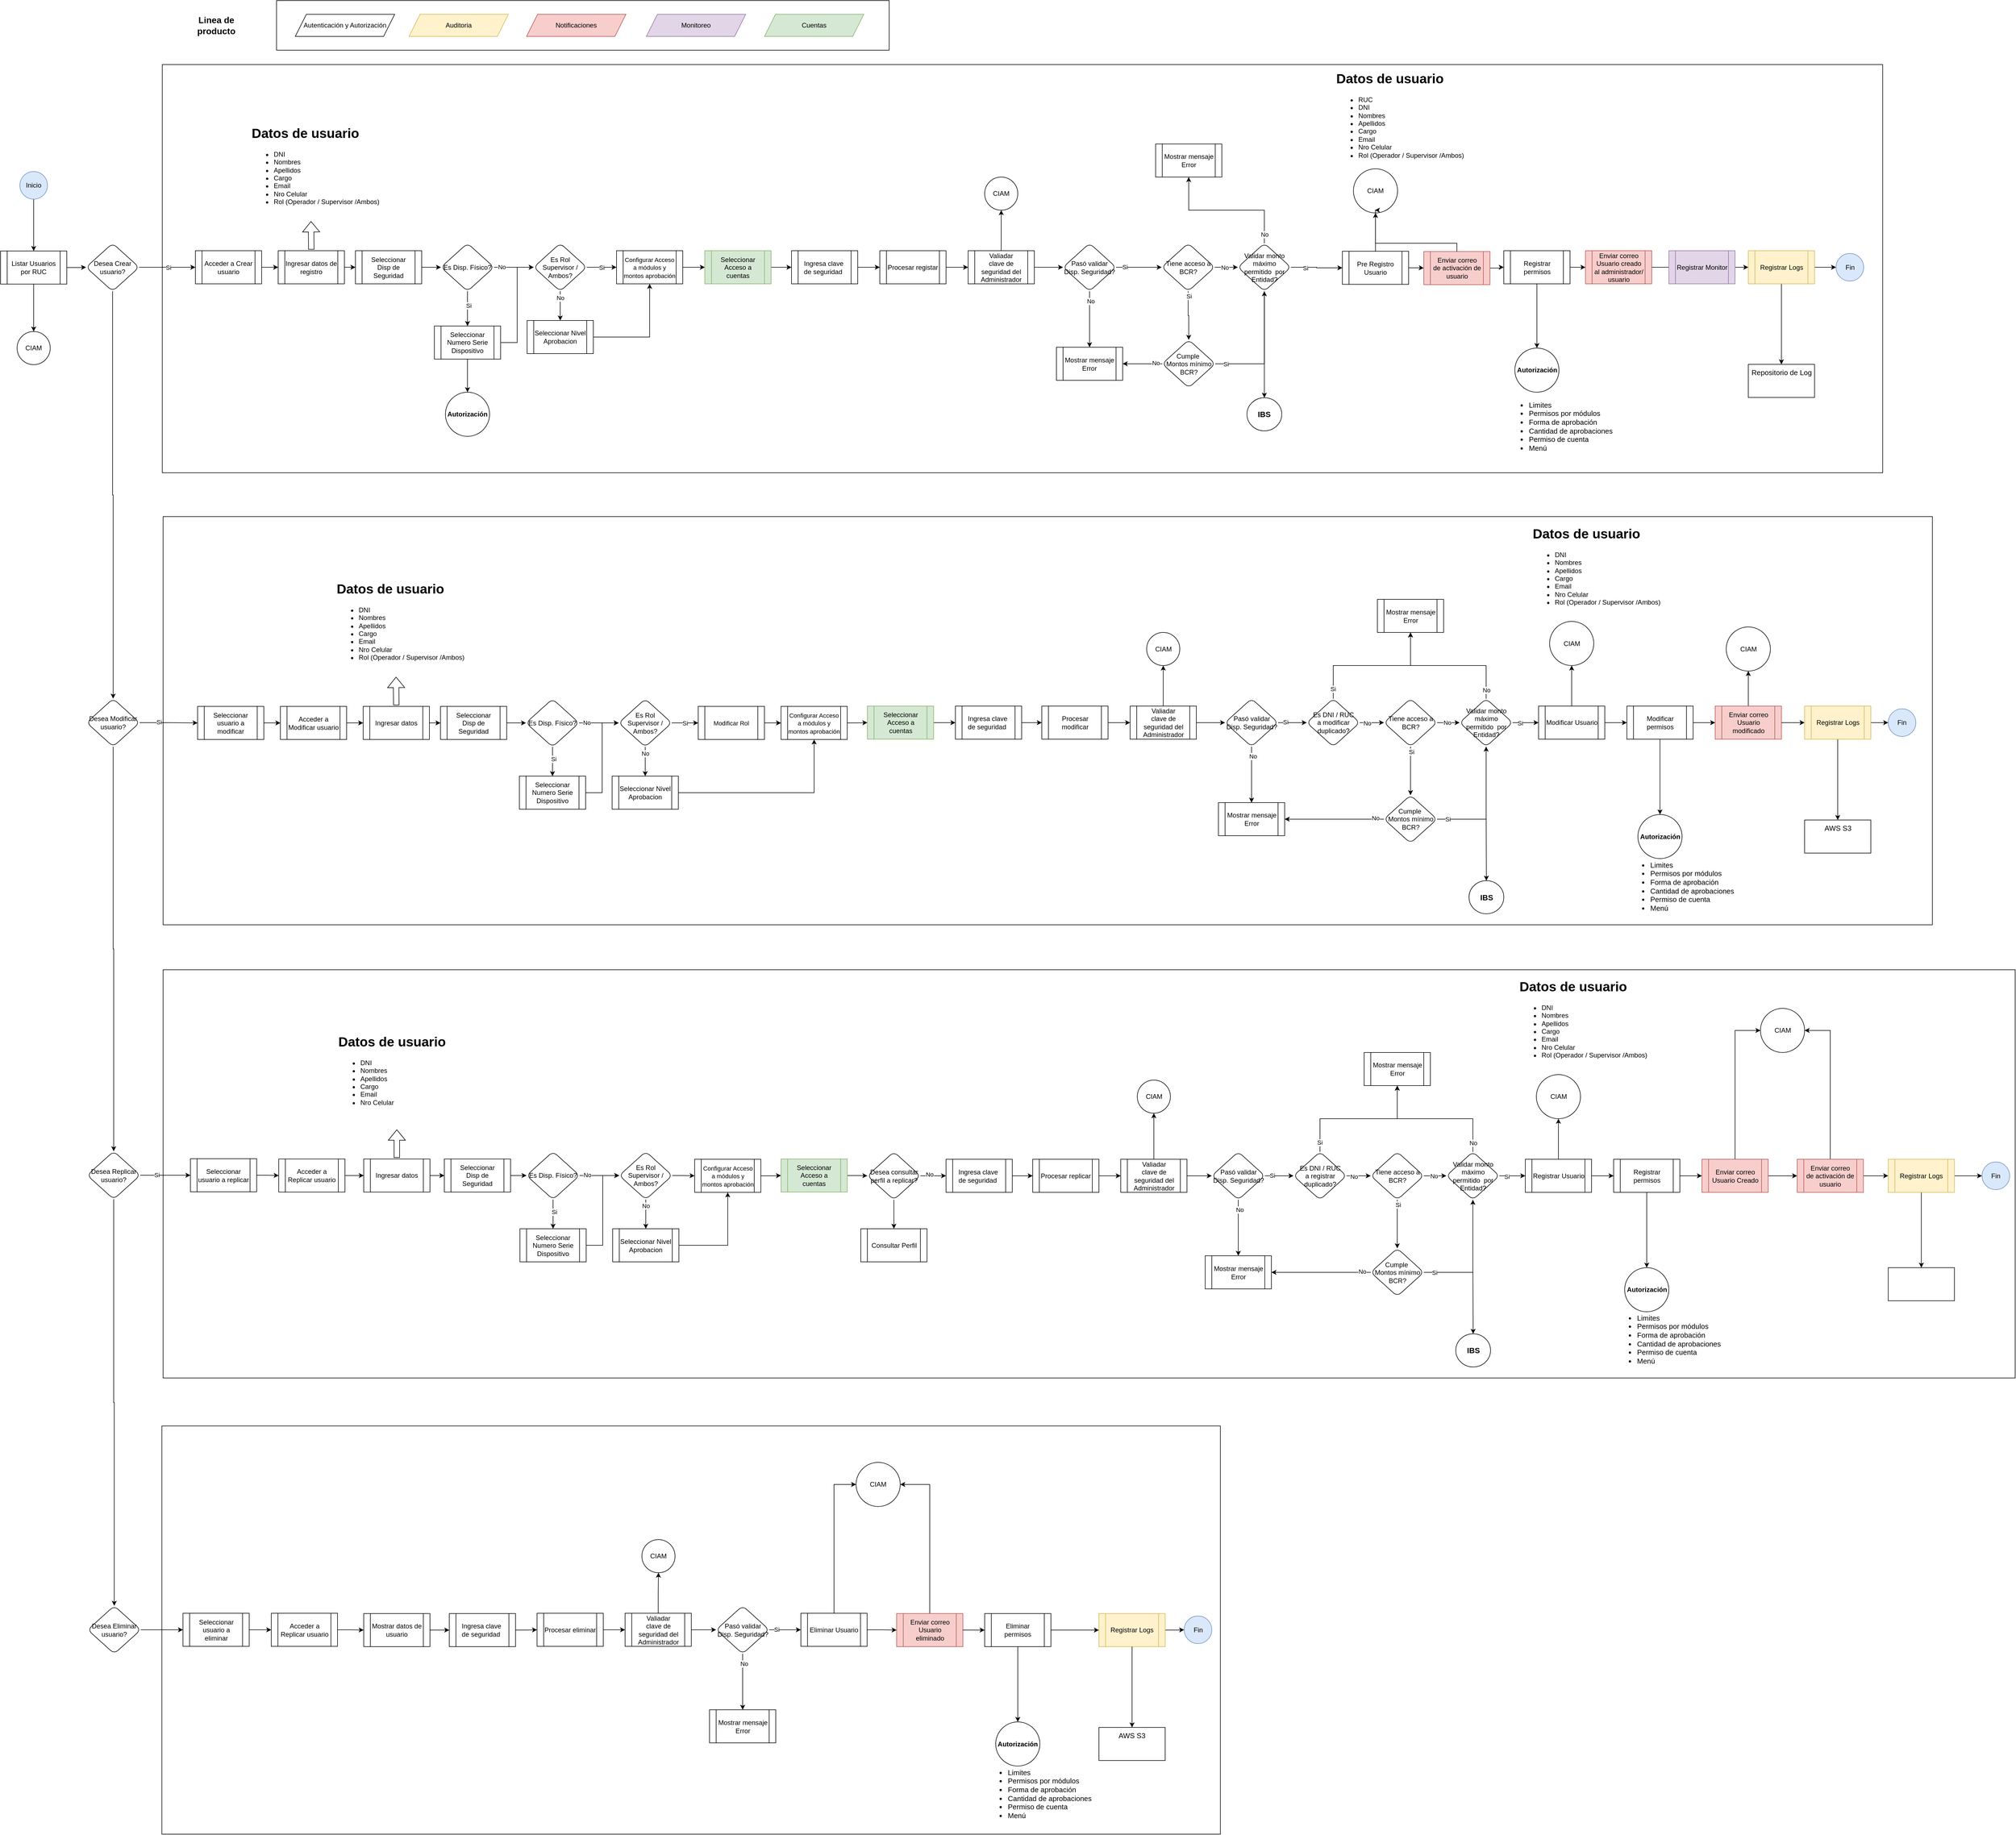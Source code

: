 <mxfile version="24.2.5" type="device" pages="2">
  <diagram id="65UpvBZrYeEe1OzzSSYO" name="Administracion Usuario">
    <mxGraphModel dx="1434" dy="1663" grid="1" gridSize="10" guides="1" tooltips="1" connect="1" arrows="1" fold="1" page="1" pageScale="1" pageWidth="1169" pageHeight="827" math="0" shadow="0">
      <root>
        <mxCell id="0" />
        <mxCell id="1" parent="0" />
        <mxCell id="8j4QtyOvOx7wVq0XD7pj-196" value="" style="rounded=0;whiteSpace=wrap;html=1;" parent="1" vertex="1">
          <mxGeometry x="322.25" y="2514" width="1917.75" height="740" as="geometry" />
        </mxCell>
        <mxCell id="8j4QtyOvOx7wVq0XD7pj-195" value="" style="rounded=0;whiteSpace=wrap;html=1;" parent="1" vertex="1">
          <mxGeometry x="324.5" y="1687" width="3355.5" height="740" as="geometry" />
        </mxCell>
        <mxCell id="8j4QtyOvOx7wVq0XD7pj-194" value="" style="rounded=0;whiteSpace=wrap;html=1;" parent="1" vertex="1">
          <mxGeometry x="324.5" y="865.5" width="3205.5" height="740" as="geometry" />
        </mxCell>
        <mxCell id="8j4QtyOvOx7wVq0XD7pj-182" value="" style="rounded=0;whiteSpace=wrap;html=1;" parent="1" vertex="1">
          <mxGeometry x="323" y="46" width="3117" height="740" as="geometry" />
        </mxCell>
        <mxCell id="eBLpNv5_KQe4-G_EF7cL-1" style="edgeStyle=orthogonalEdgeStyle;rounded=0;orthogonalLoop=1;jettySize=auto;html=1;entryX=0;entryY=0.5;entryDx=0;entryDy=0;" parent="1" source="eBLpNv5_KQe4-G_EF7cL-2" target="eBLpNv5_KQe4-G_EF7cL-7" edge="1">
          <mxGeometry relative="1" as="geometry" />
        </mxCell>
        <mxCell id="eBLpNv5_KQe4-G_EF7cL-2" value="Acceder a Crear usuario" style="shape=process;whiteSpace=wrap;html=1;backgroundOutline=1;" parent="1" vertex="1">
          <mxGeometry x="383" y="383.5" width="120" height="60" as="geometry" />
        </mxCell>
        <mxCell id="nommfYe0GCXpXTDmvpJq-6" style="edgeStyle=orthogonalEdgeStyle;rounded=0;orthogonalLoop=1;jettySize=auto;html=1;" parent="1" source="eBLpNv5_KQe4-G_EF7cL-4" target="nommfYe0GCXpXTDmvpJq-3" edge="1">
          <mxGeometry relative="1" as="geometry" />
        </mxCell>
        <mxCell id="eBLpNv5_KQe4-G_EF7cL-4" value="Inicio" style="ellipse;whiteSpace=wrap;html=1;aspect=fixed;fillColor=#dae8fc;strokeColor=#6c8ebf;" parent="1" vertex="1">
          <mxGeometry x="65" y="240" width="50" height="50" as="geometry" />
        </mxCell>
        <mxCell id="eBLpNv5_KQe4-G_EF7cL-7" value="Ingresar datos de registro" style="shape=process;whiteSpace=wrap;html=1;backgroundOutline=1;" parent="1" vertex="1">
          <mxGeometry x="533" y="383.5" width="120" height="60" as="geometry" />
        </mxCell>
        <mxCell id="eBLpNv5_KQe4-G_EF7cL-8" value="&lt;h1 style=&quot;margin-top: 0px;&quot;&gt;Datos de usuario&lt;/h1&gt;&lt;p&gt;&lt;/p&gt;&lt;ul&gt;&lt;li&gt;&lt;span style=&quot;background-color: initial;&quot;&gt;DNI&lt;/span&gt;&lt;/li&gt;&lt;li&gt;&lt;span style=&quot;background-color: initial;&quot;&gt;Nombres&lt;/span&gt;&lt;br&gt;&lt;/li&gt;&lt;li&gt;Apellidos&lt;/li&gt;&lt;li&gt;Cargo&lt;/li&gt;&lt;li&gt;Email&lt;/li&gt;&lt;li&gt;Nro Celular&lt;/li&gt;&lt;li&gt;Rol (Operador / Supervisor /Ambos)&lt;/li&gt;&lt;/ul&gt;&lt;p&gt;&lt;/p&gt;" style="text;html=1;whiteSpace=wrap;overflow=hidden;rounded=0;" parent="1" vertex="1">
          <mxGeometry x="483" y="150" width="242" height="180" as="geometry" />
        </mxCell>
        <mxCell id="eBLpNv5_KQe4-G_EF7cL-79" style="edgeStyle=orthogonalEdgeStyle;rounded=0;orthogonalLoop=1;jettySize=auto;html=1;" parent="1" source="eBLpNv5_KQe4-G_EF7cL-10" target="eBLpNv5_KQe4-G_EF7cL-69" edge="1">
          <mxGeometry relative="1" as="geometry" />
        </mxCell>
        <mxCell id="eBLpNv5_KQe4-G_EF7cL-10" value="Procesar registar" style="shape=process;whiteSpace=wrap;html=1;backgroundOutline=1;" parent="1" vertex="1">
          <mxGeometry x="1623" y="383.5" width="120" height="60" as="geometry" />
        </mxCell>
        <mxCell id="eBLpNv5_KQe4-G_EF7cL-15" value="" style="edgeStyle=orthogonalEdgeStyle;rounded=0;orthogonalLoop=1;jettySize=auto;html=1;" parent="1" source="eBLpNv5_KQe4-G_EF7cL-7" target="eBLpNv5_KQe4-G_EF7cL-24" edge="1">
          <mxGeometry relative="1" as="geometry">
            <mxPoint x="551" y="457" as="sourcePoint" />
          </mxGeometry>
        </mxCell>
        <mxCell id="eBLpNv5_KQe4-G_EF7cL-18" style="edgeStyle=orthogonalEdgeStyle;rounded=0;orthogonalLoop=1;jettySize=auto;html=1;" parent="1" source="eBLpNv5_KQe4-G_EF7cL-22" target="eBLpNv5_KQe4-G_EF7cL-26" edge="1">
          <mxGeometry relative="1" as="geometry">
            <mxPoint x="1354" y="588.5" as="sourcePoint" />
          </mxGeometry>
        </mxCell>
        <mxCell id="eBLpNv5_KQe4-G_EF7cL-19" value="Si" style="edgeLabel;html=1;align=center;verticalAlign=middle;resizable=0;points=[];" parent="eBLpNv5_KQe4-G_EF7cL-18" vertex="1" connectable="0">
          <mxGeometry x="-0.168" y="2" relative="1" as="geometry">
            <mxPoint as="offset" />
          </mxGeometry>
        </mxCell>
        <mxCell id="cQYX4DoF7fHEGNdiVuzz-2" style="edgeStyle=orthogonalEdgeStyle;rounded=0;orthogonalLoop=1;jettySize=auto;html=1;" parent="1" source="eBLpNv5_KQe4-G_EF7cL-22" target="cQYX4DoF7fHEGNdiVuzz-1" edge="1">
          <mxGeometry relative="1" as="geometry" />
        </mxCell>
        <mxCell id="cQYX4DoF7fHEGNdiVuzz-4" value="No" style="edgeLabel;html=1;align=center;verticalAlign=middle;resizable=0;points=[];" parent="cQYX4DoF7fHEGNdiVuzz-2" vertex="1" connectable="0">
          <mxGeometry x="-0.609" y="1" relative="1" as="geometry">
            <mxPoint as="offset" />
          </mxGeometry>
        </mxCell>
        <mxCell id="eBLpNv5_KQe4-G_EF7cL-22" value="Es Disp. Físico?" style="rhombus;whiteSpace=wrap;html=1;rounded=1;glass=0;strokeWidth=1;shadow=0;" parent="1" vertex="1">
          <mxGeometry x="828" y="370" width="96" height="87" as="geometry" />
        </mxCell>
        <mxCell id="eBLpNv5_KQe4-G_EF7cL-86" style="edgeStyle=orthogonalEdgeStyle;rounded=0;orthogonalLoop=1;jettySize=auto;html=1;" parent="1" source="eBLpNv5_KQe4-G_EF7cL-24" target="eBLpNv5_KQe4-G_EF7cL-22" edge="1">
          <mxGeometry relative="1" as="geometry" />
        </mxCell>
        <mxCell id="eBLpNv5_KQe4-G_EF7cL-24" value="Seleccionar&lt;div&gt;Disp de Seguridad&lt;/div&gt;" style="shape=process;whiteSpace=wrap;html=1;backgroundOutline=1;" parent="1" vertex="1">
          <mxGeometry x="673" y="383.5" width="120" height="60" as="geometry" />
        </mxCell>
        <mxCell id="cQYX4DoF7fHEGNdiVuzz-3" style="edgeStyle=orthogonalEdgeStyle;rounded=0;orthogonalLoop=1;jettySize=auto;html=1;entryX=0;entryY=0.5;entryDx=0;entryDy=0;" parent="1" source="eBLpNv5_KQe4-G_EF7cL-26" target="cQYX4DoF7fHEGNdiVuzz-1" edge="1">
          <mxGeometry relative="1" as="geometry" />
        </mxCell>
        <mxCell id="yFOIhCKJumgt244aS8Gf-4" style="edgeStyle=orthogonalEdgeStyle;rounded=0;orthogonalLoop=1;jettySize=auto;html=1;" parent="1" source="eBLpNv5_KQe4-G_EF7cL-26" target="yFOIhCKJumgt244aS8Gf-3" edge="1">
          <mxGeometry relative="1" as="geometry" />
        </mxCell>
        <mxCell id="eBLpNv5_KQe4-G_EF7cL-26" value="Seleccionar&lt;br&gt;&lt;div&gt;Numero Serie Dispositivo&lt;/div&gt;" style="shape=process;whiteSpace=wrap;html=1;backgroundOutline=1;" parent="1" vertex="1">
          <mxGeometry x="816" y="520" width="120" height="60" as="geometry" />
        </mxCell>
        <mxCell id="cQYX4DoF7fHEGNdiVuzz-8" style="edgeStyle=orthogonalEdgeStyle;rounded=0;orthogonalLoop=1;jettySize=auto;html=1;" parent="1" source="eBLpNv5_KQe4-G_EF7cL-30" target="eBLpNv5_KQe4-G_EF7cL-32" edge="1">
          <mxGeometry relative="1" as="geometry" />
        </mxCell>
        <mxCell id="eBLpNv5_KQe4-G_EF7cL-30" value="Seleccionar Nivel Aprobacion" style="shape=process;whiteSpace=wrap;html=1;backgroundOutline=1;" parent="1" vertex="1">
          <mxGeometry x="984" y="510" width="120" height="60" as="geometry" />
        </mxCell>
        <mxCell id="eBLpNv5_KQe4-G_EF7cL-31" value="" style="edgeStyle=orthogonalEdgeStyle;rounded=0;orthogonalLoop=1;jettySize=auto;html=1;" parent="1" source="eBLpNv5_KQe4-G_EF7cL-32" target="eBLpNv5_KQe4-G_EF7cL-34" edge="1">
          <mxGeometry relative="1" as="geometry" />
        </mxCell>
        <mxCell id="eBLpNv5_KQe4-G_EF7cL-32" value="&lt;font style=&quot;font-size: 11px;&quot;&gt;&lt;span style=&quot;text-align: left; background-color: initial;&quot;&gt;Configurar Acceso a módulos y m&lt;/span&gt;&lt;span style=&quot;background-color: initial; text-align: left;&quot;&gt;ontos aprobación&lt;/span&gt;&lt;/font&gt;" style="shape=process;whiteSpace=wrap;html=1;backgroundOutline=1;" parent="1" vertex="1">
          <mxGeometry x="1146" y="383.5" width="120" height="60" as="geometry" />
        </mxCell>
        <mxCell id="eBLpNv5_KQe4-G_EF7cL-33" style="edgeStyle=orthogonalEdgeStyle;rounded=0;orthogonalLoop=1;jettySize=auto;html=1;" parent="1" source="eBLpNv5_KQe4-G_EF7cL-34" target="8j4QtyOvOx7wVq0XD7pj-186" edge="1">
          <mxGeometry relative="1" as="geometry" />
        </mxCell>
        <mxCell id="eBLpNv5_KQe4-G_EF7cL-34" value="&lt;span style=&quot;text-align: left; background-color: initial;&quot;&gt;Seleccionar&lt;/span&gt;&lt;div&gt;&lt;span style=&quot;text-align: left; background-color: initial;&quot;&gt;Acceso a cuentas&lt;/span&gt;&lt;/div&gt;" style="shape=process;whiteSpace=wrap;html=1;backgroundOutline=1;fillColor=#d5e8d4;strokeColor=#82b366;" parent="1" vertex="1">
          <mxGeometry x="1306" y="383.5" width="120" height="60" as="geometry" />
        </mxCell>
        <mxCell id="eBLpNv5_KQe4-G_EF7cL-37" value="" style="edgeStyle=orthogonalEdgeStyle;rounded=0;orthogonalLoop=1;jettySize=auto;html=1;" parent="1" source="eBLpNv5_KQe4-G_EF7cL-41" target="eBLpNv5_KQe4-G_EF7cL-46" edge="1">
          <mxGeometry relative="1" as="geometry">
            <mxPoint x="2143.71" y="510" as="targetPoint" />
          </mxGeometry>
        </mxCell>
        <mxCell id="eBLpNv5_KQe4-G_EF7cL-38" value="Si" style="edgeLabel;html=1;align=center;verticalAlign=middle;resizable=0;points=[];" parent="eBLpNv5_KQe4-G_EF7cL-37" vertex="1" connectable="0">
          <mxGeometry x="-0.793" y="1" relative="1" as="geometry">
            <mxPoint as="offset" />
          </mxGeometry>
        </mxCell>
        <mxCell id="eBLpNv5_KQe4-G_EF7cL-39" value="" style="edgeStyle=orthogonalEdgeStyle;rounded=0;orthogonalLoop=1;jettySize=auto;html=1;" parent="1" source="eBLpNv5_KQe4-G_EF7cL-41" target="eBLpNv5_KQe4-G_EF7cL-51" edge="1">
          <mxGeometry relative="1" as="geometry" />
        </mxCell>
        <mxCell id="eBLpNv5_KQe4-G_EF7cL-40" value="No" style="edgeLabel;html=1;align=center;verticalAlign=middle;resizable=0;points=[];" parent="eBLpNv5_KQe4-G_EF7cL-39" vertex="1" connectable="0">
          <mxGeometry x="-0.665" relative="1" as="geometry">
            <mxPoint x="11" as="offset" />
          </mxGeometry>
        </mxCell>
        <mxCell id="eBLpNv5_KQe4-G_EF7cL-41" value="Tiene acceso a BCR?" style="rhombus;whiteSpace=wrap;html=1;rounded=1;glass=0;strokeWidth=1;shadow=0;" parent="1" vertex="1">
          <mxGeometry x="2133.71" y="370" width="96" height="87" as="geometry" />
        </mxCell>
        <mxCell id="eBLpNv5_KQe4-G_EF7cL-42" style="edgeStyle=orthogonalEdgeStyle;rounded=0;orthogonalLoop=1;jettySize=auto;html=1;" parent="1" source="eBLpNv5_KQe4-G_EF7cL-46" target="eBLpNv5_KQe4-G_EF7cL-59" edge="1">
          <mxGeometry relative="1" as="geometry" />
        </mxCell>
        <mxCell id="eBLpNv5_KQe4-G_EF7cL-43" value="No" style="edgeLabel;html=1;align=center;verticalAlign=middle;resizable=0;points=[];" parent="eBLpNv5_KQe4-G_EF7cL-42" vertex="1" connectable="0">
          <mxGeometry x="-0.924" y="1" relative="1" as="geometry">
            <mxPoint x="-9" y="-3" as="offset" />
          </mxGeometry>
        </mxCell>
        <mxCell id="eBLpNv5_KQe4-G_EF7cL-44" style="edgeStyle=orthogonalEdgeStyle;rounded=0;orthogonalLoop=1;jettySize=auto;html=1;" parent="1" source="eBLpNv5_KQe4-G_EF7cL-46" target="eBLpNv5_KQe4-G_EF7cL-51" edge="1">
          <mxGeometry relative="1" as="geometry" />
        </mxCell>
        <mxCell id="eBLpNv5_KQe4-G_EF7cL-45" value="Si" style="edgeLabel;html=1;align=center;verticalAlign=middle;resizable=0;points=[];" parent="eBLpNv5_KQe4-G_EF7cL-44" vertex="1" connectable="0">
          <mxGeometry x="-0.769" y="-1" relative="1" as="geometry">
            <mxPoint x="-6" y="-1" as="offset" />
          </mxGeometry>
        </mxCell>
        <mxCell id="eBLpNv5_KQe4-G_EF7cL-46" value="Cumple&amp;nbsp;&lt;div&gt;Montos mínimo BCR&lt;span style=&quot;background-color: initial;&quot;&gt;?&lt;/span&gt;&lt;/div&gt;" style="rhombus;whiteSpace=wrap;html=1;rounded=1;glass=0;strokeWidth=1;shadow=0;" parent="1" vertex="1">
          <mxGeometry x="2134.71" y="545" width="96" height="87" as="geometry" />
        </mxCell>
        <mxCell id="eBLpNv5_KQe4-G_EF7cL-47" style="edgeStyle=orthogonalEdgeStyle;rounded=0;orthogonalLoop=1;jettySize=auto;html=1;" parent="1" source="eBLpNv5_KQe4-G_EF7cL-51" target="eBLpNv5_KQe4-G_EF7cL-53" edge="1">
          <mxGeometry relative="1" as="geometry">
            <mxPoint x="2530" y="413.5" as="targetPoint" />
          </mxGeometry>
        </mxCell>
        <mxCell id="eBLpNv5_KQe4-G_EF7cL-48" value="Si" style="edgeLabel;html=1;align=center;verticalAlign=middle;resizable=0;points=[];" parent="eBLpNv5_KQe4-G_EF7cL-47" vertex="1" connectable="0">
          <mxGeometry x="-0.441" relative="1" as="geometry">
            <mxPoint y="1" as="offset" />
          </mxGeometry>
        </mxCell>
        <mxCell id="eBLpNv5_KQe4-G_EF7cL-49" style="edgeStyle=orthogonalEdgeStyle;rounded=0;orthogonalLoop=1;jettySize=auto;html=1;exitX=0.5;exitY=0;exitDx=0;exitDy=0;" parent="1" source="eBLpNv5_KQe4-G_EF7cL-51" target="eBLpNv5_KQe4-G_EF7cL-66" edge="1">
          <mxGeometry relative="1" as="geometry" />
        </mxCell>
        <mxCell id="eBLpNv5_KQe4-G_EF7cL-50" value="No" style="edgeLabel;html=1;align=center;verticalAlign=middle;resizable=0;points=[];" parent="eBLpNv5_KQe4-G_EF7cL-49" vertex="1" connectable="0">
          <mxGeometry x="-0.618" relative="1" as="geometry">
            <mxPoint y="33" as="offset" />
          </mxGeometry>
        </mxCell>
        <mxCell id="6piq-hXn7jI4JdiYVEAU-6" value="" style="edgeStyle=orthogonalEdgeStyle;rounded=0;orthogonalLoop=1;jettySize=auto;html=1;" parent="1" source="eBLpNv5_KQe4-G_EF7cL-51" target="6piq-hXn7jI4JdiYVEAU-5" edge="1">
          <mxGeometry relative="1" as="geometry" />
        </mxCell>
        <mxCell id="eBLpNv5_KQe4-G_EF7cL-51" value="Validar monto máximo permitido&amp;nbsp; por Entidad?" style="rhombus;whiteSpace=wrap;html=1;rounded=1;glass=0;strokeWidth=1;shadow=0;" parent="1" vertex="1">
          <mxGeometry x="2271.71" y="370" width="96" height="87" as="geometry" />
        </mxCell>
        <mxCell id="eBLpNv5_KQe4-G_EF7cL-82" style="edgeStyle=orthogonalEdgeStyle;rounded=0;orthogonalLoop=1;jettySize=auto;html=1;" parent="1" source="eBLpNv5_KQe4-G_EF7cL-53" target="eBLpNv5_KQe4-G_EF7cL-81" edge="1">
          <mxGeometry relative="1" as="geometry" />
        </mxCell>
        <mxCell id="eBLpNv5_KQe4-G_EF7cL-53" value="Pre Registro Usuario" style="shape=process;whiteSpace=wrap;html=1;backgroundOutline=1;" parent="1" vertex="1">
          <mxGeometry x="2461.08" y="384.5" width="120" height="60" as="geometry" />
        </mxCell>
        <mxCell id="eBLpNv5_KQe4-G_EF7cL-54" style="edgeStyle=orthogonalEdgeStyle;rounded=0;orthogonalLoop=1;jettySize=auto;html=1;" parent="1" source="eBLpNv5_KQe4-G_EF7cL-58" target="eBLpNv5_KQe4-G_EF7cL-59" edge="1">
          <mxGeometry relative="1" as="geometry" />
        </mxCell>
        <mxCell id="eBLpNv5_KQe4-G_EF7cL-55" value="No" style="edgeLabel;html=1;align=center;verticalAlign=middle;resizable=0;points=[];" parent="eBLpNv5_KQe4-G_EF7cL-54" vertex="1" connectable="0">
          <mxGeometry x="-0.651" y="2" relative="1" as="geometry">
            <mxPoint as="offset" />
          </mxGeometry>
        </mxCell>
        <mxCell id="eBLpNv5_KQe4-G_EF7cL-56" style="edgeStyle=orthogonalEdgeStyle;rounded=0;orthogonalLoop=1;jettySize=auto;html=1;entryX=0;entryY=0.5;entryDx=0;entryDy=0;" parent="1" source="eBLpNv5_KQe4-G_EF7cL-58" target="eBLpNv5_KQe4-G_EF7cL-41" edge="1">
          <mxGeometry relative="1" as="geometry">
            <mxPoint x="2103" y="413.5" as="targetPoint" />
          </mxGeometry>
        </mxCell>
        <mxCell id="eBLpNv5_KQe4-G_EF7cL-57" value="Si" style="edgeLabel;html=1;align=center;verticalAlign=middle;resizable=0;points=[];" parent="eBLpNv5_KQe4-G_EF7cL-56" vertex="1" connectable="0">
          <mxGeometry x="-0.806" y="-2" relative="1" as="geometry">
            <mxPoint x="8" y="-3" as="offset" />
          </mxGeometry>
        </mxCell>
        <mxCell id="eBLpNv5_KQe4-G_EF7cL-58" value="Pasó validar Disp. Seguridad?" style="rhombus;whiteSpace=wrap;html=1;rounded=1;glass=0;strokeWidth=1;shadow=0;" parent="1" vertex="1">
          <mxGeometry x="1955" y="370" width="96" height="87" as="geometry" />
        </mxCell>
        <mxCell id="eBLpNv5_KQe4-G_EF7cL-59" value="Mostrar mensaje Error" style="shape=process;whiteSpace=wrap;html=1;backgroundOutline=1;" parent="1" vertex="1">
          <mxGeometry x="1943" y="558.5" width="120" height="60" as="geometry" />
        </mxCell>
        <mxCell id="eBLpNv5_KQe4-G_EF7cL-60" value="" style="edgeStyle=orthogonalEdgeStyle;rounded=0;orthogonalLoop=1;jettySize=auto;html=1;" parent="1" source="eBLpNv5_KQe4-G_EF7cL-61" target="eBLpNv5_KQe4-G_EF7cL-63" edge="1">
          <mxGeometry relative="1" as="geometry" />
        </mxCell>
        <mxCell id="6piq-hXn7jI4JdiYVEAU-9" value="" style="edgeStyle=orthogonalEdgeStyle;rounded=0;orthogonalLoop=1;jettySize=auto;html=1;" parent="1" source="eBLpNv5_KQe4-G_EF7cL-61" target="6piq-hXn7jI4JdiYVEAU-8" edge="1">
          <mxGeometry relative="1" as="geometry" />
        </mxCell>
        <mxCell id="eBLpNv5_KQe4-G_EF7cL-61" value="Registrar permisos" style="shape=process;whiteSpace=wrap;html=1;backgroundOutline=1;" parent="1" vertex="1">
          <mxGeometry x="2753.5" y="383.5" width="120" height="60" as="geometry" />
        </mxCell>
        <mxCell id="yFOIhCKJumgt244aS8Gf-9" style="edgeStyle=orthogonalEdgeStyle;rounded=0;orthogonalLoop=1;jettySize=auto;html=1;entryX=0;entryY=0.5;entryDx=0;entryDy=0;" parent="1" source="eBLpNv5_KQe4-G_EF7cL-63" target="4OoDzKJBRzwj1O-lxt4T-3" edge="1">
          <mxGeometry relative="1" as="geometry" />
        </mxCell>
        <mxCell id="eBLpNv5_KQe4-G_EF7cL-63" value="Enviar correo&lt;div&gt;Usuario creado al administrador/&lt;/div&gt;&lt;div&gt;usuario&lt;/div&gt;" style="shape=process;whiteSpace=wrap;html=1;backgroundOutline=1;fillColor=#f8cecc;strokeColor=#b85450;" parent="1" vertex="1">
          <mxGeometry x="2901.5" y="383.5" width="120" height="60" as="geometry" />
        </mxCell>
        <mxCell id="eBLpNv5_KQe4-G_EF7cL-64" style="edgeStyle=orthogonalEdgeStyle;rounded=0;orthogonalLoop=1;jettySize=auto;html=1;exitX=1;exitY=0.5;exitDx=0;exitDy=0;" parent="1" source="4OoDzKJBRzwj1O-lxt4T-3" target="eBLpNv5_KQe4-G_EF7cL-67" edge="1">
          <mxGeometry relative="1" as="geometry" />
        </mxCell>
        <mxCell id="eBLpNv5_KQe4-G_EF7cL-66" value="Mostrar mensaje Error" style="shape=process;whiteSpace=wrap;html=1;backgroundOutline=1;" parent="1" vertex="1">
          <mxGeometry x="2122.71" y="190" width="120" height="60" as="geometry" />
        </mxCell>
        <mxCell id="eBLpNv5_KQe4-G_EF7cL-67" value="Fin" style="ellipse;whiteSpace=wrap;html=1;aspect=fixed;fillColor=#dae8fc;strokeColor=#6c8ebf;" parent="1" vertex="1">
          <mxGeometry x="3355.5" y="388.5" width="50" height="50" as="geometry" />
        </mxCell>
        <mxCell id="eBLpNv5_KQe4-G_EF7cL-78" value="" style="edgeStyle=orthogonalEdgeStyle;rounded=0;orthogonalLoop=1;jettySize=auto;html=1;" parent="1" source="eBLpNv5_KQe4-G_EF7cL-69" target="eBLpNv5_KQe4-G_EF7cL-77" edge="1">
          <mxGeometry relative="1" as="geometry" />
        </mxCell>
        <mxCell id="eBLpNv5_KQe4-G_EF7cL-80" style="edgeStyle=orthogonalEdgeStyle;rounded=0;orthogonalLoop=1;jettySize=auto;html=1;" parent="1" source="eBLpNv5_KQe4-G_EF7cL-69" target="eBLpNv5_KQe4-G_EF7cL-58" edge="1">
          <mxGeometry relative="1" as="geometry" />
        </mxCell>
        <mxCell id="eBLpNv5_KQe4-G_EF7cL-69" value="Valiadar&lt;div&gt;clave de seguridad del Administrador&lt;/div&gt;" style="shape=process;whiteSpace=wrap;html=1;backgroundOutline=1;" parent="1" vertex="1">
          <mxGeometry x="1783" y="383.5" width="120" height="60" as="geometry" />
        </mxCell>
        <mxCell id="eBLpNv5_KQe4-G_EF7cL-77" value="CIAM" style="ellipse;whiteSpace=wrap;html=1;" parent="1" vertex="1">
          <mxGeometry x="1813" y="250" width="60" height="60" as="geometry" />
        </mxCell>
        <mxCell id="eBLpNv5_KQe4-G_EF7cL-81" value="CIAM" style="ellipse;whiteSpace=wrap;html=1;" parent="1" vertex="1">
          <mxGeometry x="2481.08" y="235" width="80" height="80" as="geometry" />
        </mxCell>
        <mxCell id="cQYX4DoF7fHEGNdiVuzz-5" style="edgeStyle=orthogonalEdgeStyle;rounded=0;orthogonalLoop=1;jettySize=auto;html=1;" parent="1" source="cQYX4DoF7fHEGNdiVuzz-1" target="eBLpNv5_KQe4-G_EF7cL-30" edge="1">
          <mxGeometry relative="1" as="geometry" />
        </mxCell>
        <mxCell id="cQYX4DoF7fHEGNdiVuzz-6" value="No" style="edgeLabel;html=1;align=center;verticalAlign=middle;resizable=0;points=[];" parent="cQYX4DoF7fHEGNdiVuzz-5" vertex="1" connectable="0">
          <mxGeometry x="-0.683" y="1" relative="1" as="geometry">
            <mxPoint x="-1" y="3" as="offset" />
          </mxGeometry>
        </mxCell>
        <mxCell id="cQYX4DoF7fHEGNdiVuzz-7" value="Si" style="edgeStyle=orthogonalEdgeStyle;rounded=0;orthogonalLoop=1;jettySize=auto;html=1;" parent="1" source="cQYX4DoF7fHEGNdiVuzz-1" target="eBLpNv5_KQe4-G_EF7cL-32" edge="1">
          <mxGeometry relative="1" as="geometry" />
        </mxCell>
        <mxCell id="cQYX4DoF7fHEGNdiVuzz-1" value="Es Rol Supervisor / Ambos?" style="rhombus;whiteSpace=wrap;html=1;rounded=1;glass=0;strokeWidth=1;shadow=0;" parent="1" vertex="1">
          <mxGeometry x="996" y="370" width="96" height="87" as="geometry" />
        </mxCell>
        <mxCell id="6piq-hXn7jI4JdiYVEAU-1" value="" style="shape=flexArrow;endArrow=classic;html=1;rounded=0;" parent="1" edge="1">
          <mxGeometry width="50" height="50" relative="1" as="geometry">
            <mxPoint x="593" y="381.5" as="sourcePoint" />
            <mxPoint x="592.5" y="330" as="targetPoint" />
          </mxGeometry>
        </mxCell>
        <mxCell id="6piq-hXn7jI4JdiYVEAU-2" value="&lt;h1 style=&quot;margin-top: 0px;&quot;&gt;Datos de usuario&lt;/h1&gt;&lt;p&gt;&lt;/p&gt;&lt;ul&gt;&lt;li&gt;&lt;span style=&quot;background-color: initial;&quot;&gt;RUC&lt;/span&gt;&lt;/li&gt;&lt;li&gt;&lt;span style=&quot;background-color: initial;&quot;&gt;DNI&lt;/span&gt;&lt;/li&gt;&lt;li&gt;&lt;span style=&quot;background-color: initial;&quot;&gt;Nombres&lt;/span&gt;&lt;br&gt;&lt;/li&gt;&lt;li&gt;Apellidos&lt;/li&gt;&lt;li&gt;Cargo&lt;/li&gt;&lt;li&gt;Email&lt;/li&gt;&lt;li&gt;Nro Celular&lt;/li&gt;&lt;li&gt;Rol (Operador / Supervisor /Ambos)&lt;/li&gt;&lt;/ul&gt;&lt;p&gt;&lt;/p&gt;" style="text;html=1;whiteSpace=wrap;overflow=hidden;rounded=0;" parent="1" vertex="1">
          <mxGeometry x="2448.08" y="51" width="242" height="180" as="geometry" />
        </mxCell>
        <mxCell id="6piq-hXn7jI4JdiYVEAU-5" value="IBS" style="ellipse;whiteSpace=wrap;html=1;rounded=1;glass=0;strokeWidth=1;shadow=0;fontSize=14;fontStyle=1" parent="1" vertex="1">
          <mxGeometry x="2288.21" y="650" width="63" height="60" as="geometry" />
        </mxCell>
        <mxCell id="6piq-hXn7jI4JdiYVEAU-8" value="Autorización" style="ellipse;whiteSpace=wrap;html=1;fontStyle=1" parent="1" vertex="1">
          <mxGeometry x="2773.5" y="560" width="80" height="80" as="geometry" />
        </mxCell>
        <mxCell id="6piq-hXn7jI4JdiYVEAU-10" value="&lt;ul&gt;&lt;li&gt;Limites&lt;/li&gt;&lt;li&gt;Permisos por módulos&lt;/li&gt;&lt;li&gt;Forma de aprobación&lt;/li&gt;&lt;li&gt;Cantidad de aprobaciones&lt;/li&gt;&lt;li&gt;Permiso de cuenta&lt;/li&gt;&lt;li&gt;Menú&lt;/li&gt;&lt;/ul&gt;" style="text;html=1;align=left;verticalAlign=middle;whiteSpace=wrap;rounded=0;fontSize=13;" parent="1" vertex="1">
          <mxGeometry x="2756.5" y="632" width="220" height="140" as="geometry" />
        </mxCell>
        <mxCell id="nommfYe0GCXpXTDmvpJq-4" style="edgeStyle=orthogonalEdgeStyle;rounded=0;orthogonalLoop=1;jettySize=auto;html=1;entryX=0;entryY=0.5;entryDx=0;entryDy=0;" parent="1" source="nommfYe0GCXpXTDmvpJq-3" target="8j4QtyOvOx7wVq0XD7pj-184" edge="1">
          <mxGeometry relative="1" as="geometry" />
        </mxCell>
        <mxCell id="nommfYe0GCXpXTDmvpJq-90" style="edgeStyle=orthogonalEdgeStyle;rounded=0;orthogonalLoop=1;jettySize=auto;html=1;exitX=0.5;exitY=1;exitDx=0;exitDy=0;" parent="1" source="8j4QtyOvOx7wVq0XD7pj-184" target="nommfYe0GCXpXTDmvpJq-89" edge="1">
          <mxGeometry relative="1" as="geometry" />
        </mxCell>
        <mxCell id="4OoDzKJBRzwj1O-lxt4T-2" style="edgeStyle=orthogonalEdgeStyle;rounded=0;orthogonalLoop=1;jettySize=auto;html=1;" parent="1" source="nommfYe0GCXpXTDmvpJq-3" target="4OoDzKJBRzwj1O-lxt4T-1" edge="1">
          <mxGeometry relative="1" as="geometry" />
        </mxCell>
        <mxCell id="nommfYe0GCXpXTDmvpJq-3" value="Listar Usuarios&lt;div&gt;por RUC&lt;/div&gt;" style="shape=process;whiteSpace=wrap;html=1;backgroundOutline=1;" parent="1" vertex="1">
          <mxGeometry x="30" y="384" width="120" height="60" as="geometry" />
        </mxCell>
        <mxCell id="nommfYe0GCXpXTDmvpJq-7" style="edgeStyle=orthogonalEdgeStyle;rounded=0;orthogonalLoop=1;jettySize=auto;html=1;entryX=0;entryY=0.5;entryDx=0;entryDy=0;" parent="1" source="nommfYe0GCXpXTDmvpJq-8" target="nommfYe0GCXpXTDmvpJq-9" edge="1">
          <mxGeometry relative="1" as="geometry" />
        </mxCell>
        <mxCell id="nommfYe0GCXpXTDmvpJq-8" value="Acceder a Modificar usuario" style="shape=process;whiteSpace=wrap;html=1;backgroundOutline=1;" parent="1" vertex="1">
          <mxGeometry x="537" y="1209.5" width="120" height="60" as="geometry" />
        </mxCell>
        <mxCell id="nommfYe0GCXpXTDmvpJq-9" value="Ingresar datos" style="shape=process;whiteSpace=wrap;html=1;backgroundOutline=1;" parent="1" vertex="1">
          <mxGeometry x="687" y="1209.5" width="120" height="60" as="geometry" />
        </mxCell>
        <mxCell id="nommfYe0GCXpXTDmvpJq-10" value="&lt;h1 style=&quot;margin-top: 0px;&quot;&gt;Datos de usuario&lt;/h1&gt;&lt;p&gt;&lt;/p&gt;&lt;ul&gt;&lt;li&gt;&lt;span style=&quot;background-color: initial;&quot;&gt;DNI&lt;/span&gt;&lt;/li&gt;&lt;li&gt;&lt;span style=&quot;background-color: initial;&quot;&gt;Nombres&lt;/span&gt;&lt;br&gt;&lt;/li&gt;&lt;li&gt;Apellidos&lt;/li&gt;&lt;li&gt;Cargo&lt;/li&gt;&lt;li&gt;Email&lt;/li&gt;&lt;li&gt;Nro Celular&lt;/li&gt;&lt;li&gt;Rol (Operador / Supervisor /Ambos)&lt;/li&gt;&lt;/ul&gt;&lt;p&gt;&lt;/p&gt;" style="text;html=1;whiteSpace=wrap;overflow=hidden;rounded=0;" parent="1" vertex="1">
          <mxGeometry x="637" y="976" width="242" height="180" as="geometry" />
        </mxCell>
        <mxCell id="nommfYe0GCXpXTDmvpJq-11" style="edgeStyle=orthogonalEdgeStyle;rounded=0;orthogonalLoop=1;jettySize=auto;html=1;" parent="1" source="nommfYe0GCXpXTDmvpJq-12" target="nommfYe0GCXpXTDmvpJq-67" edge="1">
          <mxGeometry relative="1" as="geometry" />
        </mxCell>
        <mxCell id="nommfYe0GCXpXTDmvpJq-12" value="Procesar modificar" style="shape=process;whiteSpace=wrap;html=1;backgroundOutline=1;" parent="1" vertex="1">
          <mxGeometry x="1916.5" y="1209" width="120" height="60" as="geometry" />
        </mxCell>
        <mxCell id="nommfYe0GCXpXTDmvpJq-13" value="" style="edgeStyle=orthogonalEdgeStyle;rounded=0;orthogonalLoop=1;jettySize=auto;html=1;" parent="1" source="nommfYe0GCXpXTDmvpJq-9" target="nommfYe0GCXpXTDmvpJq-20" edge="1">
          <mxGeometry relative="1" as="geometry">
            <mxPoint x="705" y="1283" as="sourcePoint" />
          </mxGeometry>
        </mxCell>
        <mxCell id="nommfYe0GCXpXTDmvpJq-14" style="edgeStyle=orthogonalEdgeStyle;rounded=0;orthogonalLoop=1;jettySize=auto;html=1;" parent="1" source="nommfYe0GCXpXTDmvpJq-18" target="nommfYe0GCXpXTDmvpJq-22" edge="1">
          <mxGeometry relative="1" as="geometry">
            <mxPoint x="1508" y="1414.5" as="sourcePoint" />
          </mxGeometry>
        </mxCell>
        <mxCell id="nommfYe0GCXpXTDmvpJq-15" value="Si" style="edgeLabel;html=1;align=center;verticalAlign=middle;resizable=0;points=[];" parent="nommfYe0GCXpXTDmvpJq-14" vertex="1" connectable="0">
          <mxGeometry x="-0.168" y="2" relative="1" as="geometry">
            <mxPoint as="offset" />
          </mxGeometry>
        </mxCell>
        <mxCell id="nommfYe0GCXpXTDmvpJq-16" style="edgeStyle=orthogonalEdgeStyle;rounded=0;orthogonalLoop=1;jettySize=auto;html=1;" parent="1" source="nommfYe0GCXpXTDmvpJq-18" target="nommfYe0GCXpXTDmvpJq-79" edge="1">
          <mxGeometry relative="1" as="geometry" />
        </mxCell>
        <mxCell id="nommfYe0GCXpXTDmvpJq-17" value="No" style="edgeLabel;html=1;align=center;verticalAlign=middle;resizable=0;points=[];" parent="nommfYe0GCXpXTDmvpJq-16" vertex="1" connectable="0">
          <mxGeometry x="-0.609" y="1" relative="1" as="geometry">
            <mxPoint as="offset" />
          </mxGeometry>
        </mxCell>
        <mxCell id="nommfYe0GCXpXTDmvpJq-18" value="Es Disp. Físico?" style="rhombus;whiteSpace=wrap;html=1;rounded=1;glass=0;strokeWidth=1;shadow=0;" parent="1" vertex="1">
          <mxGeometry x="982" y="1196" width="96" height="87" as="geometry" />
        </mxCell>
        <mxCell id="nommfYe0GCXpXTDmvpJq-19" style="edgeStyle=orthogonalEdgeStyle;rounded=0;orthogonalLoop=1;jettySize=auto;html=1;" parent="1" source="nommfYe0GCXpXTDmvpJq-20" target="nommfYe0GCXpXTDmvpJq-18" edge="1">
          <mxGeometry relative="1" as="geometry" />
        </mxCell>
        <mxCell id="nommfYe0GCXpXTDmvpJq-20" value="Seleccionar&lt;div&gt;Disp de Seguridad&lt;/div&gt;" style="shape=process;whiteSpace=wrap;html=1;backgroundOutline=1;" parent="1" vertex="1">
          <mxGeometry x="827" y="1209.5" width="120" height="60" as="geometry" />
        </mxCell>
        <mxCell id="nommfYe0GCXpXTDmvpJq-21" style="edgeStyle=orthogonalEdgeStyle;rounded=0;orthogonalLoop=1;jettySize=auto;html=1;entryX=0;entryY=0.5;entryDx=0;entryDy=0;" parent="1" source="nommfYe0GCXpXTDmvpJq-22" target="nommfYe0GCXpXTDmvpJq-79" edge="1">
          <mxGeometry relative="1" as="geometry" />
        </mxCell>
        <mxCell id="nommfYe0GCXpXTDmvpJq-22" value="Seleccionar&lt;br&gt;&lt;div&gt;Numero Serie Dispositivo&lt;/div&gt;" style="shape=process;whiteSpace=wrap;html=1;backgroundOutline=1;" parent="1" vertex="1">
          <mxGeometry x="970" y="1336" width="120" height="60" as="geometry" />
        </mxCell>
        <mxCell id="nommfYe0GCXpXTDmvpJq-23" style="edgeStyle=orthogonalEdgeStyle;rounded=0;orthogonalLoop=1;jettySize=auto;html=1;" parent="1" source="nommfYe0GCXpXTDmvpJq-24" target="nommfYe0GCXpXTDmvpJq-26" edge="1">
          <mxGeometry relative="1" as="geometry" />
        </mxCell>
        <mxCell id="nommfYe0GCXpXTDmvpJq-24" value="Seleccionar Nivel Aprobacion" style="shape=process;whiteSpace=wrap;html=1;backgroundOutline=1;" parent="1" vertex="1">
          <mxGeometry x="1138" y="1336" width="120" height="60" as="geometry" />
        </mxCell>
        <mxCell id="nommfYe0GCXpXTDmvpJq-25" value="" style="edgeStyle=orthogonalEdgeStyle;rounded=0;orthogonalLoop=1;jettySize=auto;html=1;" parent="1" source="nommfYe0GCXpXTDmvpJq-26" target="nommfYe0GCXpXTDmvpJq-28" edge="1">
          <mxGeometry relative="1" as="geometry" />
        </mxCell>
        <mxCell id="nommfYe0GCXpXTDmvpJq-26" value="&lt;font style=&quot;font-size: 11px;&quot;&gt;&lt;span style=&quot;text-align: left; background-color: initial;&quot;&gt;Configurar Acceso a módulos y m&lt;/span&gt;&lt;span style=&quot;background-color: initial; text-align: left;&quot;&gt;ontos aprobación&lt;/span&gt;&lt;/font&gt;" style="shape=process;whiteSpace=wrap;html=1;backgroundOutline=1;" parent="1" vertex="1">
          <mxGeometry x="1444" y="1209.5" width="120" height="60" as="geometry" />
        </mxCell>
        <mxCell id="nommfYe0GCXpXTDmvpJq-27" style="edgeStyle=orthogonalEdgeStyle;rounded=0;orthogonalLoop=1;jettySize=auto;html=1;entryX=0;entryY=0.5;entryDx=0;entryDy=0;" parent="1" source="nommfYe0GCXpXTDmvpJq-28" target="8j4QtyOvOx7wVq0XD7pj-188" edge="1">
          <mxGeometry relative="1" as="geometry" />
        </mxCell>
        <mxCell id="nommfYe0GCXpXTDmvpJq-28" value="&lt;span style=&quot;text-align: left; background-color: initial;&quot;&gt;Seleccionar&lt;/span&gt;&lt;div&gt;&lt;span style=&quot;text-align: left; background-color: initial;&quot;&gt;Acceso a cuentas&lt;/span&gt;&lt;/div&gt;" style="shape=process;whiteSpace=wrap;html=1;backgroundOutline=1;fillColor=#d5e8d4;strokeColor=#82b366;" parent="1" vertex="1">
          <mxGeometry x="1600.5" y="1209" width="120" height="60" as="geometry" />
        </mxCell>
        <mxCell id="nommfYe0GCXpXTDmvpJq-29" value="" style="edgeStyle=orthogonalEdgeStyle;rounded=0;orthogonalLoop=1;jettySize=auto;html=1;" parent="1" source="nommfYe0GCXpXTDmvpJq-33" target="nommfYe0GCXpXTDmvpJq-38" edge="1">
          <mxGeometry relative="1" as="geometry">
            <mxPoint x="2545.5" y="1335.5" as="targetPoint" />
          </mxGeometry>
        </mxCell>
        <mxCell id="nommfYe0GCXpXTDmvpJq-30" value="Si" style="edgeLabel;html=1;align=center;verticalAlign=middle;resizable=0;points=[];" parent="nommfYe0GCXpXTDmvpJq-29" vertex="1" connectable="0">
          <mxGeometry x="-0.793" y="1" relative="1" as="geometry">
            <mxPoint as="offset" />
          </mxGeometry>
        </mxCell>
        <mxCell id="nommfYe0GCXpXTDmvpJq-31" value="" style="edgeStyle=orthogonalEdgeStyle;rounded=0;orthogonalLoop=1;jettySize=auto;html=1;" parent="1" source="nommfYe0GCXpXTDmvpJq-33" target="nommfYe0GCXpXTDmvpJq-44" edge="1">
          <mxGeometry relative="1" as="geometry" />
        </mxCell>
        <mxCell id="nommfYe0GCXpXTDmvpJq-32" value="No" style="edgeLabel;html=1;align=center;verticalAlign=middle;resizable=0;points=[];" parent="nommfYe0GCXpXTDmvpJq-31" vertex="1" connectable="0">
          <mxGeometry x="-0.665" relative="1" as="geometry">
            <mxPoint x="11" as="offset" />
          </mxGeometry>
        </mxCell>
        <mxCell id="nommfYe0GCXpXTDmvpJq-33" value="Tiene acceso a BCR?" style="rhombus;whiteSpace=wrap;html=1;rounded=1;glass=0;strokeWidth=1;shadow=0;" parent="1" vertex="1">
          <mxGeometry x="2536.5" y="1195.5" width="96" height="87" as="geometry" />
        </mxCell>
        <mxCell id="nommfYe0GCXpXTDmvpJq-34" style="edgeStyle=orthogonalEdgeStyle;rounded=0;orthogonalLoop=1;jettySize=auto;html=1;" parent="1" source="nommfYe0GCXpXTDmvpJq-38" target="nommfYe0GCXpXTDmvpJq-53" edge="1">
          <mxGeometry relative="1" as="geometry" />
        </mxCell>
        <mxCell id="nommfYe0GCXpXTDmvpJq-35" value="No" style="edgeLabel;html=1;align=center;verticalAlign=middle;resizable=0;points=[];" parent="nommfYe0GCXpXTDmvpJq-34" vertex="1" connectable="0">
          <mxGeometry x="-0.924" y="1" relative="1" as="geometry">
            <mxPoint x="-9" y="-3" as="offset" />
          </mxGeometry>
        </mxCell>
        <mxCell id="nommfYe0GCXpXTDmvpJq-36" style="edgeStyle=orthogonalEdgeStyle;rounded=0;orthogonalLoop=1;jettySize=auto;html=1;" parent="1" source="nommfYe0GCXpXTDmvpJq-38" target="nommfYe0GCXpXTDmvpJq-44" edge="1">
          <mxGeometry relative="1" as="geometry" />
        </mxCell>
        <mxCell id="nommfYe0GCXpXTDmvpJq-37" value="Si" style="edgeLabel;html=1;align=center;verticalAlign=middle;resizable=0;points=[];" parent="nommfYe0GCXpXTDmvpJq-36" vertex="1" connectable="0">
          <mxGeometry x="-0.769" y="-1" relative="1" as="geometry">
            <mxPoint x="-6" y="-1" as="offset" />
          </mxGeometry>
        </mxCell>
        <mxCell id="nommfYe0GCXpXTDmvpJq-38" value="Cumple&amp;nbsp;&lt;div&gt;Montos mínimo BCR&lt;span style=&quot;background-color: initial;&quot;&gt;?&lt;/span&gt;&lt;/div&gt;" style="rhombus;whiteSpace=wrap;html=1;rounded=1;glass=0;strokeWidth=1;shadow=0;" parent="1" vertex="1">
          <mxGeometry x="2536.5" y="1370.5" width="96" height="87" as="geometry" />
        </mxCell>
        <mxCell id="nommfYe0GCXpXTDmvpJq-39" style="edgeStyle=orthogonalEdgeStyle;rounded=0;orthogonalLoop=1;jettySize=auto;html=1;" parent="1" source="nommfYe0GCXpXTDmvpJq-44" target="nommfYe0GCXpXTDmvpJq-47" edge="1">
          <mxGeometry relative="1" as="geometry">
            <mxPoint x="2823.5" y="1239" as="targetPoint" />
          </mxGeometry>
        </mxCell>
        <mxCell id="nommfYe0GCXpXTDmvpJq-40" value="Si" style="edgeLabel;html=1;align=center;verticalAlign=middle;resizable=0;points=[];" parent="nommfYe0GCXpXTDmvpJq-39" vertex="1" connectable="0">
          <mxGeometry x="-0.441" relative="1" as="geometry">
            <mxPoint y="1" as="offset" />
          </mxGeometry>
        </mxCell>
        <mxCell id="nommfYe0GCXpXTDmvpJq-41" style="edgeStyle=orthogonalEdgeStyle;rounded=0;orthogonalLoop=1;jettySize=auto;html=1;exitX=0.5;exitY=0;exitDx=0;exitDy=0;" parent="1" source="nommfYe0GCXpXTDmvpJq-44" target="nommfYe0GCXpXTDmvpJq-63" edge="1">
          <mxGeometry relative="1" as="geometry" />
        </mxCell>
        <mxCell id="nommfYe0GCXpXTDmvpJq-42" value="No" style="edgeLabel;html=1;align=center;verticalAlign=middle;resizable=0;points=[];" parent="nommfYe0GCXpXTDmvpJq-41" vertex="1" connectable="0">
          <mxGeometry x="-0.618" relative="1" as="geometry">
            <mxPoint y="33" as="offset" />
          </mxGeometry>
        </mxCell>
        <mxCell id="nommfYe0GCXpXTDmvpJq-43" value="" style="edgeStyle=orthogonalEdgeStyle;rounded=0;orthogonalLoop=1;jettySize=auto;html=1;" parent="1" source="nommfYe0GCXpXTDmvpJq-44" target="nommfYe0GCXpXTDmvpJq-82" edge="1">
          <mxGeometry relative="1" as="geometry" />
        </mxCell>
        <mxCell id="nommfYe0GCXpXTDmvpJq-44" value="Validar monto máximo permitido&amp;nbsp; por Entidad?" style="rhombus;whiteSpace=wrap;html=1;rounded=1;glass=0;strokeWidth=1;shadow=0;" parent="1" vertex="1">
          <mxGeometry x="2673.5" y="1195.5" width="96" height="87" as="geometry" />
        </mxCell>
        <mxCell id="nommfYe0GCXpXTDmvpJq-45" value="" style="edgeStyle=orthogonalEdgeStyle;rounded=0;orthogonalLoop=1;jettySize=auto;html=1;" parent="1" source="nommfYe0GCXpXTDmvpJq-47" target="nommfYe0GCXpXTDmvpJq-56" edge="1">
          <mxGeometry relative="1" as="geometry">
            <mxPoint x="3036.5" y="1239" as="targetPoint" />
          </mxGeometry>
        </mxCell>
        <mxCell id="nommfYe0GCXpXTDmvpJq-46" style="edgeStyle=orthogonalEdgeStyle;rounded=0;orthogonalLoop=1;jettySize=auto;html=1;" parent="1" source="nommfYe0GCXpXTDmvpJq-47" target="nommfYe0GCXpXTDmvpJq-74" edge="1">
          <mxGeometry relative="1" as="geometry" />
        </mxCell>
        <mxCell id="nommfYe0GCXpXTDmvpJq-47" value="Modificar Usuario" style="shape=process;whiteSpace=wrap;html=1;backgroundOutline=1;" parent="1" vertex="1">
          <mxGeometry x="2816.5" y="1209" width="120" height="60" as="geometry" />
        </mxCell>
        <mxCell id="nommfYe0GCXpXTDmvpJq-48" style="edgeStyle=orthogonalEdgeStyle;rounded=0;orthogonalLoop=1;jettySize=auto;html=1;" parent="1" source="nommfYe0GCXpXTDmvpJq-52" target="nommfYe0GCXpXTDmvpJq-53" edge="1">
          <mxGeometry relative="1" as="geometry" />
        </mxCell>
        <mxCell id="nommfYe0GCXpXTDmvpJq-49" value="No" style="edgeLabel;html=1;align=center;verticalAlign=middle;resizable=0;points=[];" parent="nommfYe0GCXpXTDmvpJq-48" vertex="1" connectable="0">
          <mxGeometry x="-0.651" y="2" relative="1" as="geometry">
            <mxPoint as="offset" />
          </mxGeometry>
        </mxCell>
        <mxCell id="nommfYe0GCXpXTDmvpJq-50" style="edgeStyle=orthogonalEdgeStyle;rounded=0;orthogonalLoop=1;jettySize=auto;html=1;entryX=0;entryY=0.5;entryDx=0;entryDy=0;" parent="1" source="nommfYe0GCXpXTDmvpJq-52" target="nommfYe0GCXpXTDmvpJq-72" edge="1">
          <mxGeometry relative="1" as="geometry" />
        </mxCell>
        <mxCell id="nommfYe0GCXpXTDmvpJq-51" value="Si" style="edgeLabel;html=1;align=center;verticalAlign=middle;resizable=0;points=[];" parent="nommfYe0GCXpXTDmvpJq-50" vertex="1" connectable="0">
          <mxGeometry x="-0.806" y="-2" relative="1" as="geometry">
            <mxPoint x="8" y="-3" as="offset" />
          </mxGeometry>
        </mxCell>
        <mxCell id="nommfYe0GCXpXTDmvpJq-52" value="Pasó validar Disp. Seguridad?" style="rhombus;whiteSpace=wrap;html=1;rounded=1;glass=0;strokeWidth=1;shadow=0;" parent="1" vertex="1">
          <mxGeometry x="2248.5" y="1195.5" width="96" height="87" as="geometry" />
        </mxCell>
        <mxCell id="nommfYe0GCXpXTDmvpJq-53" value="Mostrar mensaje Error" style="shape=process;whiteSpace=wrap;html=1;backgroundOutline=1;" parent="1" vertex="1">
          <mxGeometry x="2236.5" y="1384" width="120" height="60" as="geometry" />
        </mxCell>
        <mxCell id="nommfYe0GCXpXTDmvpJq-54" value="" style="edgeStyle=orthogonalEdgeStyle;rounded=0;orthogonalLoop=1;jettySize=auto;html=1;" parent="1" source="nommfYe0GCXpXTDmvpJq-56" target="nommfYe0GCXpXTDmvpJq-59" edge="1">
          <mxGeometry relative="1" as="geometry" />
        </mxCell>
        <mxCell id="nommfYe0GCXpXTDmvpJq-55" value="" style="edgeStyle=orthogonalEdgeStyle;rounded=0;orthogonalLoop=1;jettySize=auto;html=1;" parent="1" source="nommfYe0GCXpXTDmvpJq-56" target="nommfYe0GCXpXTDmvpJq-83" edge="1">
          <mxGeometry relative="1" as="geometry" />
        </mxCell>
        <mxCell id="nommfYe0GCXpXTDmvpJq-56" value="Modificar&lt;div&gt;permisos&lt;/div&gt;" style="shape=process;whiteSpace=wrap;html=1;backgroundOutline=1;" parent="1" vertex="1">
          <mxGeometry x="2976.5" y="1209" width="120" height="60" as="geometry" />
        </mxCell>
        <mxCell id="nommfYe0GCXpXTDmvpJq-58" style="edgeStyle=orthogonalEdgeStyle;rounded=0;orthogonalLoop=1;jettySize=auto;html=1;" parent="1" source="nommfYe0GCXpXTDmvpJq-59" target="nommfYe0GCXpXTDmvpJq-75" edge="1">
          <mxGeometry relative="1" as="geometry" />
        </mxCell>
        <mxCell id="nommfYe0GCXpXTDmvpJq-59" value="Enviar correo&lt;div&gt;Usuario modificado&lt;/div&gt;" style="shape=process;whiteSpace=wrap;html=1;backgroundOutline=1;fillColor=#f8cecc;strokeColor=#b85450;" parent="1" vertex="1">
          <mxGeometry x="3136.5" y="1209" width="120" height="60" as="geometry" />
        </mxCell>
        <mxCell id="nommfYe0GCXpXTDmvpJq-60" style="edgeStyle=orthogonalEdgeStyle;rounded=0;orthogonalLoop=1;jettySize=auto;html=1;entryX=0;entryY=0.5;entryDx=0;entryDy=0;" parent="1" source="nommfYe0GCXpXTDmvpJq-59" target="4OoDzKJBRzwj1O-lxt4T-9" edge="1">
          <mxGeometry relative="1" as="geometry">
            <mxPoint x="3416.5" y="1239" as="sourcePoint" />
          </mxGeometry>
        </mxCell>
        <mxCell id="nommfYe0GCXpXTDmvpJq-63" value="Mostrar mensaje Error" style="shape=process;whiteSpace=wrap;html=1;backgroundOutline=1;" parent="1" vertex="1">
          <mxGeometry x="2524.5" y="1015.5" width="120" height="60" as="geometry" />
        </mxCell>
        <mxCell id="nommfYe0GCXpXTDmvpJq-64" value="Fin" style="ellipse;whiteSpace=wrap;html=1;aspect=fixed;fillColor=#dae8fc;strokeColor=#6c8ebf;" parent="1" vertex="1">
          <mxGeometry x="3450" y="1214" width="50" height="50" as="geometry" />
        </mxCell>
        <mxCell id="nommfYe0GCXpXTDmvpJq-65" value="" style="edgeStyle=orthogonalEdgeStyle;rounded=0;orthogonalLoop=1;jettySize=auto;html=1;" parent="1" source="nommfYe0GCXpXTDmvpJq-67" target="nommfYe0GCXpXTDmvpJq-73" edge="1">
          <mxGeometry relative="1" as="geometry" />
        </mxCell>
        <mxCell id="nommfYe0GCXpXTDmvpJq-66" style="edgeStyle=orthogonalEdgeStyle;rounded=0;orthogonalLoop=1;jettySize=auto;html=1;" parent="1" source="nommfYe0GCXpXTDmvpJq-67" target="nommfYe0GCXpXTDmvpJq-52" edge="1">
          <mxGeometry relative="1" as="geometry" />
        </mxCell>
        <mxCell id="nommfYe0GCXpXTDmvpJq-67" value="Valiadar&lt;div&gt;clave de seguridad del Administrador&lt;/div&gt;" style="shape=process;whiteSpace=wrap;html=1;backgroundOutline=1;" parent="1" vertex="1">
          <mxGeometry x="2076.5" y="1209" width="120" height="60" as="geometry" />
        </mxCell>
        <mxCell id="nommfYe0GCXpXTDmvpJq-68" style="edgeStyle=orthogonalEdgeStyle;rounded=0;orthogonalLoop=1;jettySize=auto;html=1;entryX=0;entryY=0.5;entryDx=0;entryDy=0;" parent="1" source="nommfYe0GCXpXTDmvpJq-72" target="nommfYe0GCXpXTDmvpJq-33" edge="1">
          <mxGeometry relative="1" as="geometry" />
        </mxCell>
        <mxCell id="nommfYe0GCXpXTDmvpJq-69" value="No" style="edgeLabel;html=1;align=center;verticalAlign=middle;resizable=0;points=[];" parent="nommfYe0GCXpXTDmvpJq-68" vertex="1" connectable="0">
          <mxGeometry x="-0.404" y="-1" relative="1" as="geometry">
            <mxPoint as="offset" />
          </mxGeometry>
        </mxCell>
        <mxCell id="nommfYe0GCXpXTDmvpJq-70" style="edgeStyle=orthogonalEdgeStyle;rounded=0;orthogonalLoop=1;jettySize=auto;html=1;entryX=0.5;entryY=1;entryDx=0;entryDy=0;exitX=0.5;exitY=0;exitDx=0;exitDy=0;" parent="1" source="nommfYe0GCXpXTDmvpJq-72" target="nommfYe0GCXpXTDmvpJq-63" edge="1">
          <mxGeometry relative="1" as="geometry" />
        </mxCell>
        <mxCell id="nommfYe0GCXpXTDmvpJq-71" value="Si" style="edgeLabel;html=1;align=center;verticalAlign=middle;resizable=0;points=[];" parent="nommfYe0GCXpXTDmvpJq-70" vertex="1" connectable="0">
          <mxGeometry x="-0.865" y="1" relative="1" as="geometry">
            <mxPoint as="offset" />
          </mxGeometry>
        </mxCell>
        <mxCell id="nommfYe0GCXpXTDmvpJq-72" value="Es DNI / RUC&lt;div&gt;a modificar duplicado?&lt;/div&gt;" style="rhombus;whiteSpace=wrap;html=1;rounded=1;glass=0;strokeWidth=1;shadow=0;" parent="1" vertex="1">
          <mxGeometry x="2396.5" y="1195.5" width="96" height="87" as="geometry" />
        </mxCell>
        <mxCell id="nommfYe0GCXpXTDmvpJq-73" value="CIAM" style="ellipse;whiteSpace=wrap;html=1;" parent="1" vertex="1">
          <mxGeometry x="2106.5" y="1075.5" width="60" height="60" as="geometry" />
        </mxCell>
        <mxCell id="nommfYe0GCXpXTDmvpJq-74" value="CIAM" style="ellipse;whiteSpace=wrap;html=1;" parent="1" vertex="1">
          <mxGeometry x="2836.5" y="1055.5" width="80" height="80" as="geometry" />
        </mxCell>
        <mxCell id="nommfYe0GCXpXTDmvpJq-75" value="CIAM" style="ellipse;whiteSpace=wrap;html=1;" parent="1" vertex="1">
          <mxGeometry x="3156.5" y="1065.5" width="80" height="80" as="geometry" />
        </mxCell>
        <mxCell id="nommfYe0GCXpXTDmvpJq-76" style="edgeStyle=orthogonalEdgeStyle;rounded=0;orthogonalLoop=1;jettySize=auto;html=1;" parent="1" source="nommfYe0GCXpXTDmvpJq-79" target="nommfYe0GCXpXTDmvpJq-24" edge="1">
          <mxGeometry relative="1" as="geometry" />
        </mxCell>
        <mxCell id="nommfYe0GCXpXTDmvpJq-77" value="No" style="edgeLabel;html=1;align=center;verticalAlign=middle;resizable=0;points=[];" parent="nommfYe0GCXpXTDmvpJq-76" vertex="1" connectable="0">
          <mxGeometry x="-0.683" y="1" relative="1" as="geometry">
            <mxPoint x="-1" y="3" as="offset" />
          </mxGeometry>
        </mxCell>
        <mxCell id="nommfYe0GCXpXTDmvpJq-78" value="Si" style="edgeStyle=orthogonalEdgeStyle;rounded=0;orthogonalLoop=1;jettySize=auto;html=1;entryX=0;entryY=0.5;entryDx=0;entryDy=0;" parent="1" source="nommfYe0GCXpXTDmvpJq-79" target="nommfYe0GCXpXTDmvpJq-87" edge="1">
          <mxGeometry relative="1" as="geometry" />
        </mxCell>
        <mxCell id="nommfYe0GCXpXTDmvpJq-79" value="Es Rol Supervisor / Ambos?" style="rhombus;whiteSpace=wrap;html=1;rounded=1;glass=0;strokeWidth=1;shadow=0;" parent="1" vertex="1">
          <mxGeometry x="1150" y="1196" width="96" height="87" as="geometry" />
        </mxCell>
        <mxCell id="nommfYe0GCXpXTDmvpJq-80" value="" style="shape=flexArrow;endArrow=classic;html=1;rounded=0;" parent="1" edge="1">
          <mxGeometry width="50" height="50" relative="1" as="geometry">
            <mxPoint x="747" y="1207.5" as="sourcePoint" />
            <mxPoint x="746.5" y="1156" as="targetPoint" />
          </mxGeometry>
        </mxCell>
        <mxCell id="nommfYe0GCXpXTDmvpJq-81" value="&lt;h1 style=&quot;margin-top: 0px;&quot;&gt;Datos de usuario&lt;/h1&gt;&lt;p&gt;&lt;/p&gt;&lt;ul&gt;&lt;li&gt;&lt;span style=&quot;background-color: initial;&quot;&gt;DNI&lt;/span&gt;&lt;br&gt;&lt;/li&gt;&lt;li&gt;&lt;span style=&quot;background-color: initial;&quot;&gt;Nombres&lt;/span&gt;&lt;br&gt;&lt;/li&gt;&lt;li&gt;Apellidos&lt;/li&gt;&lt;li&gt;Cargo&lt;/li&gt;&lt;li&gt;Email&lt;/li&gt;&lt;li&gt;Nro Celular&lt;/li&gt;&lt;li&gt;Rol (Operador / Supervisor /Ambos)&lt;/li&gt;&lt;/ul&gt;&lt;p&gt;&lt;/p&gt;" style="text;html=1;whiteSpace=wrap;overflow=hidden;rounded=0;" parent="1" vertex="1">
          <mxGeometry x="2803.5" y="875.5" width="242" height="180" as="geometry" />
        </mxCell>
        <mxCell id="nommfYe0GCXpXTDmvpJq-82" value="IBS" style="ellipse;whiteSpace=wrap;html=1;rounded=1;glass=0;strokeWidth=1;shadow=0;fontSize=14;fontStyle=1" parent="1" vertex="1">
          <mxGeometry x="2690.5" y="1525.5" width="63" height="60" as="geometry" />
        </mxCell>
        <mxCell id="nommfYe0GCXpXTDmvpJq-83" value="Autorización" style="ellipse;whiteSpace=wrap;html=1;fontStyle=1" parent="1" vertex="1">
          <mxGeometry x="2996.5" y="1405.5" width="80" height="80" as="geometry" />
        </mxCell>
        <mxCell id="nommfYe0GCXpXTDmvpJq-84" value="&lt;ul&gt;&lt;li&gt;Limites&lt;/li&gt;&lt;li&gt;Permisos por módulos&lt;/li&gt;&lt;li&gt;Forma de aprobación&lt;/li&gt;&lt;li&gt;Cantidad de aprobaciones&lt;/li&gt;&lt;li&gt;Permiso de cuenta&lt;/li&gt;&lt;li&gt;Menú&lt;/li&gt;&lt;/ul&gt;" style="text;html=1;align=left;verticalAlign=middle;whiteSpace=wrap;rounded=0;fontSize=13;" parent="1" vertex="1">
          <mxGeometry x="2976.5" y="1465.5" width="220" height="140" as="geometry" />
        </mxCell>
        <mxCell id="nommfYe0GCXpXTDmvpJq-86" style="edgeStyle=orthogonalEdgeStyle;rounded=0;orthogonalLoop=1;jettySize=auto;html=1;" parent="1" source="nommfYe0GCXpXTDmvpJq-85" target="nommfYe0GCXpXTDmvpJq-8" edge="1">
          <mxGeometry relative="1" as="geometry" />
        </mxCell>
        <mxCell id="nommfYe0GCXpXTDmvpJq-85" value="Seleccionar usuario a modificar" style="shape=process;whiteSpace=wrap;html=1;backgroundOutline=1;" parent="1" vertex="1">
          <mxGeometry x="387" y="1209.5" width="120" height="60" as="geometry" />
        </mxCell>
        <mxCell id="nommfYe0GCXpXTDmvpJq-88" style="edgeStyle=orthogonalEdgeStyle;rounded=0;orthogonalLoop=1;jettySize=auto;html=1;" parent="1" source="nommfYe0GCXpXTDmvpJq-87" target="nommfYe0GCXpXTDmvpJq-26" edge="1">
          <mxGeometry relative="1" as="geometry" />
        </mxCell>
        <mxCell id="nommfYe0GCXpXTDmvpJq-87" value="&lt;div style=&quot;text-align: left;&quot;&gt;&lt;span style=&quot;background-color: initial; font-size: 11px;&quot;&gt;Modificar Rol&lt;/span&gt;&lt;/div&gt;" style="shape=process;whiteSpace=wrap;html=1;backgroundOutline=1;" parent="1" vertex="1">
          <mxGeometry x="1294" y="1209.5" width="120" height="60" as="geometry" />
        </mxCell>
        <mxCell id="nommfYe0GCXpXTDmvpJq-91" style="edgeStyle=orthogonalEdgeStyle;rounded=0;orthogonalLoop=1;jettySize=auto;html=1;" parent="1" source="nommfYe0GCXpXTDmvpJq-89" target="nommfYe0GCXpXTDmvpJq-85" edge="1">
          <mxGeometry relative="1" as="geometry" />
        </mxCell>
        <mxCell id="nommfYe0GCXpXTDmvpJq-92" value="Si" style="edgeLabel;html=1;align=center;verticalAlign=middle;resizable=0;points=[];" parent="nommfYe0GCXpXTDmvpJq-91" vertex="1" connectable="0">
          <mxGeometry x="-0.342" y="1" relative="1" as="geometry">
            <mxPoint as="offset" />
          </mxGeometry>
        </mxCell>
        <mxCell id="8j4QtyOvOx7wVq0XD7pj-83" style="edgeStyle=orthogonalEdgeStyle;rounded=0;orthogonalLoop=1;jettySize=auto;html=1;" parent="1" source="nommfYe0GCXpXTDmvpJq-89" target="8j4QtyOvOx7wVq0XD7pj-82" edge="1">
          <mxGeometry relative="1" as="geometry" />
        </mxCell>
        <mxCell id="nommfYe0GCXpXTDmvpJq-89" value="Desea&amp;nbsp;Modificar&lt;br&gt;&lt;div&gt;&lt;span style=&quot;background-color: initial;&quot;&gt;usuario&lt;/span&gt;?&lt;/div&gt;" style="rhombus;whiteSpace=wrap;html=1;rounded=1;glass=0;strokeWidth=1;shadow=0;" parent="1" vertex="1">
          <mxGeometry x="186" y="1195.5" width="96" height="87" as="geometry" />
        </mxCell>
        <mxCell id="8j4QtyOvOx7wVq0XD7pj-1" style="edgeStyle=orthogonalEdgeStyle;rounded=0;orthogonalLoop=1;jettySize=auto;html=1;entryX=0;entryY=0.5;entryDx=0;entryDy=0;" parent="1" source="8j4QtyOvOx7wVq0XD7pj-2" target="8j4QtyOvOx7wVq0XD7pj-3" edge="1">
          <mxGeometry relative="1" as="geometry" />
        </mxCell>
        <mxCell id="8j4QtyOvOx7wVq0XD7pj-2" value="Acceder a Replicar usuario" style="shape=process;whiteSpace=wrap;html=1;backgroundOutline=1;" parent="1" vertex="1">
          <mxGeometry x="534" y="2030" width="120" height="60" as="geometry" />
        </mxCell>
        <mxCell id="8j4QtyOvOx7wVq0XD7pj-3" value="Ingresar datos" style="shape=process;whiteSpace=wrap;html=1;backgroundOutline=1;" parent="1" vertex="1">
          <mxGeometry x="688" y="2030" width="120" height="60" as="geometry" />
        </mxCell>
        <mxCell id="8j4QtyOvOx7wVq0XD7pj-4" value="&lt;h1 style=&quot;margin-top: 0px;&quot;&gt;Datos de usuario&lt;/h1&gt;&lt;p&gt;&lt;/p&gt;&lt;ul&gt;&lt;li&gt;&lt;span style=&quot;background-color: initial;&quot;&gt;DNI&lt;/span&gt;&lt;/li&gt;&lt;li&gt;&lt;span style=&quot;background-color: initial;&quot;&gt;Nombres&lt;/span&gt;&lt;br&gt;&lt;/li&gt;&lt;li&gt;Apellidos&lt;/li&gt;&lt;li&gt;Cargo&lt;/li&gt;&lt;li&gt;Email&lt;/li&gt;&lt;li&gt;Nro Celular&lt;/li&gt;&lt;/ul&gt;&lt;p&gt;&lt;/p&gt;" style="text;html=1;whiteSpace=wrap;overflow=hidden;rounded=0;" parent="1" vertex="1">
          <mxGeometry x="639.5" y="1796.5" width="217" height="180" as="geometry" />
        </mxCell>
        <mxCell id="8j4QtyOvOx7wVq0XD7pj-5" style="edgeStyle=orthogonalEdgeStyle;rounded=0;orthogonalLoop=1;jettySize=auto;html=1;" parent="1" source="8j4QtyOvOx7wVq0XD7pj-6" target="8j4QtyOvOx7wVq0XD7pj-58" edge="1">
          <mxGeometry relative="1" as="geometry" />
        </mxCell>
        <mxCell id="8j4QtyOvOx7wVq0XD7pj-6" value="Procesar replicar" style="shape=process;whiteSpace=wrap;html=1;backgroundOutline=1;" parent="1" vertex="1">
          <mxGeometry x="1900" y="2030.5" width="120" height="60" as="geometry" />
        </mxCell>
        <mxCell id="8j4QtyOvOx7wVq0XD7pj-7" value="" style="edgeStyle=orthogonalEdgeStyle;rounded=0;orthogonalLoop=1;jettySize=auto;html=1;" parent="1" source="8j4QtyOvOx7wVq0XD7pj-3" target="8j4QtyOvOx7wVq0XD7pj-14" edge="1">
          <mxGeometry relative="1" as="geometry">
            <mxPoint x="706" y="2103.5" as="sourcePoint" />
          </mxGeometry>
        </mxCell>
        <mxCell id="8j4QtyOvOx7wVq0XD7pj-8" style="edgeStyle=orthogonalEdgeStyle;rounded=0;orthogonalLoop=1;jettySize=auto;html=1;" parent="1" source="8j4QtyOvOx7wVq0XD7pj-12" target="8j4QtyOvOx7wVq0XD7pj-16" edge="1">
          <mxGeometry relative="1" as="geometry">
            <mxPoint x="1509" y="2235" as="sourcePoint" />
          </mxGeometry>
        </mxCell>
        <mxCell id="8j4QtyOvOx7wVq0XD7pj-9" value="Si" style="edgeLabel;html=1;align=center;verticalAlign=middle;resizable=0;points=[];" parent="8j4QtyOvOx7wVq0XD7pj-8" vertex="1" connectable="0">
          <mxGeometry x="-0.168" y="2" relative="1" as="geometry">
            <mxPoint as="offset" />
          </mxGeometry>
        </mxCell>
        <mxCell id="8j4QtyOvOx7wVq0XD7pj-10" style="edgeStyle=orthogonalEdgeStyle;rounded=0;orthogonalLoop=1;jettySize=auto;html=1;" parent="1" source="8j4QtyOvOx7wVq0XD7pj-12" target="8j4QtyOvOx7wVq0XD7pj-70" edge="1">
          <mxGeometry relative="1" as="geometry" />
        </mxCell>
        <mxCell id="8j4QtyOvOx7wVq0XD7pj-11" value="No" style="edgeLabel;html=1;align=center;verticalAlign=middle;resizable=0;points=[];" parent="8j4QtyOvOx7wVq0XD7pj-10" vertex="1" connectable="0">
          <mxGeometry x="-0.609" y="1" relative="1" as="geometry">
            <mxPoint as="offset" />
          </mxGeometry>
        </mxCell>
        <mxCell id="8j4QtyOvOx7wVq0XD7pj-12" value="Es Disp. Físico?" style="rhombus;whiteSpace=wrap;html=1;rounded=1;glass=0;strokeWidth=1;shadow=0;" parent="1" vertex="1">
          <mxGeometry x="983" y="2016.5" width="96" height="87" as="geometry" />
        </mxCell>
        <mxCell id="8j4QtyOvOx7wVq0XD7pj-13" style="edgeStyle=orthogonalEdgeStyle;rounded=0;orthogonalLoop=1;jettySize=auto;html=1;" parent="1" source="8j4QtyOvOx7wVq0XD7pj-14" target="8j4QtyOvOx7wVq0XD7pj-12" edge="1">
          <mxGeometry relative="1" as="geometry" />
        </mxCell>
        <mxCell id="8j4QtyOvOx7wVq0XD7pj-14" value="Seleccionar&lt;div&gt;Disp de Seguridad&lt;/div&gt;" style="shape=process;whiteSpace=wrap;html=1;backgroundOutline=1;" parent="1" vertex="1">
          <mxGeometry x="834" y="2030" width="120" height="60" as="geometry" />
        </mxCell>
        <mxCell id="8j4QtyOvOx7wVq0XD7pj-15" style="edgeStyle=orthogonalEdgeStyle;rounded=0;orthogonalLoop=1;jettySize=auto;html=1;entryX=0;entryY=0.5;entryDx=0;entryDy=0;" parent="1" source="8j4QtyOvOx7wVq0XD7pj-16" target="8j4QtyOvOx7wVq0XD7pj-70" edge="1">
          <mxGeometry relative="1" as="geometry" />
        </mxCell>
        <mxCell id="8j4QtyOvOx7wVq0XD7pj-16" value="Seleccionar&lt;br&gt;&lt;div&gt;Numero Serie Dispositivo&lt;/div&gt;" style="shape=process;whiteSpace=wrap;html=1;backgroundOutline=1;" parent="1" vertex="1">
          <mxGeometry x="971" y="2156.5" width="120" height="60" as="geometry" />
        </mxCell>
        <mxCell id="8j4QtyOvOx7wVq0XD7pj-17" style="edgeStyle=orthogonalEdgeStyle;rounded=0;orthogonalLoop=1;jettySize=auto;html=1;" parent="1" source="8j4QtyOvOx7wVq0XD7pj-18" target="8j4QtyOvOx7wVq0XD7pj-20" edge="1">
          <mxGeometry relative="1" as="geometry" />
        </mxCell>
        <mxCell id="8j4QtyOvOx7wVq0XD7pj-18" value="Seleccionar Nivel Aprobacion" style="shape=process;whiteSpace=wrap;html=1;backgroundOutline=1;" parent="1" vertex="1">
          <mxGeometry x="1139" y="2156.5" width="120" height="60" as="geometry" />
        </mxCell>
        <mxCell id="8j4QtyOvOx7wVq0XD7pj-19" value="" style="edgeStyle=orthogonalEdgeStyle;rounded=0;orthogonalLoop=1;jettySize=auto;html=1;" parent="1" source="8j4QtyOvOx7wVq0XD7pj-20" target="8j4QtyOvOx7wVq0XD7pj-22" edge="1">
          <mxGeometry relative="1" as="geometry" />
        </mxCell>
        <mxCell id="8j4QtyOvOx7wVq0XD7pj-20" value="&lt;font style=&quot;font-size: 11px;&quot;&gt;&lt;span style=&quot;text-align: left; background-color: initial;&quot;&gt;Configurar Acceso a módulos y m&lt;/span&gt;&lt;span style=&quot;background-color: initial; text-align: left;&quot;&gt;ontos aprobación&lt;/span&gt;&lt;/font&gt;" style="shape=process;whiteSpace=wrap;html=1;backgroundOutline=1;" parent="1" vertex="1">
          <mxGeometry x="1287.5" y="2030.5" width="120" height="60" as="geometry" />
        </mxCell>
        <mxCell id="8j4QtyOvOx7wVq0XD7pj-21" style="edgeStyle=orthogonalEdgeStyle;rounded=0;orthogonalLoop=1;jettySize=auto;html=1;entryX=0;entryY=0.5;entryDx=0;entryDy=0;" parent="1" source="8j4QtyOvOx7wVq0XD7pj-22" target="8j4QtyOvOx7wVq0XD7pj-84" edge="1">
          <mxGeometry relative="1" as="geometry" />
        </mxCell>
        <mxCell id="8j4QtyOvOx7wVq0XD7pj-22" value="&lt;span style=&quot;text-align: left; background-color: initial;&quot;&gt;Seleccionar&lt;/span&gt;&lt;div&gt;&lt;span style=&quot;text-align: left; background-color: initial;&quot;&gt;Acceso a cuentas&lt;/span&gt;&lt;/div&gt;" style="shape=process;whiteSpace=wrap;html=1;backgroundOutline=1;fillColor=#d5e8d4;strokeColor=#82b366;" parent="1" vertex="1">
          <mxGeometry x="1444" y="2030" width="120" height="60" as="geometry" />
        </mxCell>
        <mxCell id="8j4QtyOvOx7wVq0XD7pj-23" value="" style="edgeStyle=orthogonalEdgeStyle;rounded=0;orthogonalLoop=1;jettySize=auto;html=1;" parent="1" source="8j4QtyOvOx7wVq0XD7pj-27" target="8j4QtyOvOx7wVq0XD7pj-32" edge="1">
          <mxGeometry relative="1" as="geometry">
            <mxPoint x="2521.5" y="2157" as="targetPoint" />
          </mxGeometry>
        </mxCell>
        <mxCell id="8j4QtyOvOx7wVq0XD7pj-24" value="Si" style="edgeLabel;html=1;align=center;verticalAlign=middle;resizable=0;points=[];" parent="8j4QtyOvOx7wVq0XD7pj-23" vertex="1" connectable="0">
          <mxGeometry x="-0.793" y="1" relative="1" as="geometry">
            <mxPoint as="offset" />
          </mxGeometry>
        </mxCell>
        <mxCell id="8j4QtyOvOx7wVq0XD7pj-25" value="" style="edgeStyle=orthogonalEdgeStyle;rounded=0;orthogonalLoop=1;jettySize=auto;html=1;" parent="1" source="8j4QtyOvOx7wVq0XD7pj-27" target="8j4QtyOvOx7wVq0XD7pj-38" edge="1">
          <mxGeometry relative="1" as="geometry" />
        </mxCell>
        <mxCell id="8j4QtyOvOx7wVq0XD7pj-26" value="No" style="edgeLabel;html=1;align=center;verticalAlign=middle;resizable=0;points=[];" parent="8j4QtyOvOx7wVq0XD7pj-25" vertex="1" connectable="0">
          <mxGeometry x="-0.665" relative="1" as="geometry">
            <mxPoint x="11" as="offset" />
          </mxGeometry>
        </mxCell>
        <mxCell id="8j4QtyOvOx7wVq0XD7pj-27" value="Tiene acceso a BCR?" style="rhombus;whiteSpace=wrap;html=1;rounded=1;glass=0;strokeWidth=1;shadow=0;" parent="1" vertex="1">
          <mxGeometry x="2512.5" y="2017" width="96" height="87" as="geometry" />
        </mxCell>
        <mxCell id="8j4QtyOvOx7wVq0XD7pj-28" style="edgeStyle=orthogonalEdgeStyle;rounded=0;orthogonalLoop=1;jettySize=auto;html=1;" parent="1" source="8j4QtyOvOx7wVq0XD7pj-32" target="8j4QtyOvOx7wVq0XD7pj-47" edge="1">
          <mxGeometry relative="1" as="geometry" />
        </mxCell>
        <mxCell id="8j4QtyOvOx7wVq0XD7pj-29" value="No" style="edgeLabel;html=1;align=center;verticalAlign=middle;resizable=0;points=[];" parent="8j4QtyOvOx7wVq0XD7pj-28" vertex="1" connectable="0">
          <mxGeometry x="-0.924" y="1" relative="1" as="geometry">
            <mxPoint x="-9" y="-3" as="offset" />
          </mxGeometry>
        </mxCell>
        <mxCell id="8j4QtyOvOx7wVq0XD7pj-30" style="edgeStyle=orthogonalEdgeStyle;rounded=0;orthogonalLoop=1;jettySize=auto;html=1;" parent="1" source="8j4QtyOvOx7wVq0XD7pj-32" target="8j4QtyOvOx7wVq0XD7pj-38" edge="1">
          <mxGeometry relative="1" as="geometry" />
        </mxCell>
        <mxCell id="8j4QtyOvOx7wVq0XD7pj-31" value="Si" style="edgeLabel;html=1;align=center;verticalAlign=middle;resizable=0;points=[];" parent="8j4QtyOvOx7wVq0XD7pj-30" vertex="1" connectable="0">
          <mxGeometry x="-0.769" y="-1" relative="1" as="geometry">
            <mxPoint x="-6" y="-1" as="offset" />
          </mxGeometry>
        </mxCell>
        <mxCell id="8j4QtyOvOx7wVq0XD7pj-32" value="Cumple&amp;nbsp;&lt;div&gt;Montos mínimo BCR&lt;span style=&quot;background-color: initial;&quot;&gt;?&lt;/span&gt;&lt;/div&gt;" style="rhombus;whiteSpace=wrap;html=1;rounded=1;glass=0;strokeWidth=1;shadow=0;" parent="1" vertex="1">
          <mxGeometry x="2512.5" y="2192" width="96" height="87" as="geometry" />
        </mxCell>
        <mxCell id="8j4QtyOvOx7wVq0XD7pj-33" style="edgeStyle=orthogonalEdgeStyle;rounded=0;orthogonalLoop=1;jettySize=auto;html=1;" parent="1" source="8j4QtyOvOx7wVq0XD7pj-38" target="8j4QtyOvOx7wVq0XD7pj-41" edge="1">
          <mxGeometry relative="1" as="geometry">
            <mxPoint x="2799.5" y="2060.5" as="targetPoint" />
          </mxGeometry>
        </mxCell>
        <mxCell id="8j4QtyOvOx7wVq0XD7pj-34" value="Si" style="edgeLabel;html=1;align=center;verticalAlign=middle;resizable=0;points=[];" parent="8j4QtyOvOx7wVq0XD7pj-33" vertex="1" connectable="0">
          <mxGeometry x="-0.441" relative="1" as="geometry">
            <mxPoint y="1" as="offset" />
          </mxGeometry>
        </mxCell>
        <mxCell id="8j4QtyOvOx7wVq0XD7pj-35" style="edgeStyle=orthogonalEdgeStyle;rounded=0;orthogonalLoop=1;jettySize=auto;html=1;exitX=0.5;exitY=0;exitDx=0;exitDy=0;" parent="1" source="8j4QtyOvOx7wVq0XD7pj-38" target="8j4QtyOvOx7wVq0XD7pj-54" edge="1">
          <mxGeometry relative="1" as="geometry" />
        </mxCell>
        <mxCell id="8j4QtyOvOx7wVq0XD7pj-36" value="No" style="edgeLabel;html=1;align=center;verticalAlign=middle;resizable=0;points=[];" parent="8j4QtyOvOx7wVq0XD7pj-35" vertex="1" connectable="0">
          <mxGeometry x="-0.618" relative="1" as="geometry">
            <mxPoint y="33" as="offset" />
          </mxGeometry>
        </mxCell>
        <mxCell id="8j4QtyOvOx7wVq0XD7pj-37" value="" style="edgeStyle=orthogonalEdgeStyle;rounded=0;orthogonalLoop=1;jettySize=auto;html=1;" parent="1" source="8j4QtyOvOx7wVq0XD7pj-38" target="8j4QtyOvOx7wVq0XD7pj-73" edge="1">
          <mxGeometry relative="1" as="geometry" />
        </mxCell>
        <mxCell id="8j4QtyOvOx7wVq0XD7pj-38" value="Validar monto máximo permitido&amp;nbsp; por Entidad?" style="rhombus;whiteSpace=wrap;html=1;rounded=1;glass=0;strokeWidth=1;shadow=0;" parent="1" vertex="1">
          <mxGeometry x="2649.5" y="2017" width="96" height="87" as="geometry" />
        </mxCell>
        <mxCell id="8j4QtyOvOx7wVq0XD7pj-39" value="" style="edgeStyle=orthogonalEdgeStyle;rounded=0;orthogonalLoop=1;jettySize=auto;html=1;" parent="1" source="8j4QtyOvOx7wVq0XD7pj-41" target="8j4QtyOvOx7wVq0XD7pj-50" edge="1">
          <mxGeometry relative="1" as="geometry">
            <mxPoint x="3012.5" y="2060.5" as="targetPoint" />
          </mxGeometry>
        </mxCell>
        <mxCell id="8j4QtyOvOx7wVq0XD7pj-40" style="edgeStyle=orthogonalEdgeStyle;rounded=0;orthogonalLoop=1;jettySize=auto;html=1;" parent="1" source="8j4QtyOvOx7wVq0XD7pj-41" target="8j4QtyOvOx7wVq0XD7pj-65" edge="1">
          <mxGeometry relative="1" as="geometry" />
        </mxCell>
        <mxCell id="8j4QtyOvOx7wVq0XD7pj-41" value="Registrar Usuario" style="shape=process;whiteSpace=wrap;html=1;backgroundOutline=1;" parent="1" vertex="1">
          <mxGeometry x="2792.5" y="2030.5" width="120" height="60" as="geometry" />
        </mxCell>
        <mxCell id="8j4QtyOvOx7wVq0XD7pj-42" style="edgeStyle=orthogonalEdgeStyle;rounded=0;orthogonalLoop=1;jettySize=auto;html=1;" parent="1" source="8j4QtyOvOx7wVq0XD7pj-46" target="8j4QtyOvOx7wVq0XD7pj-47" edge="1">
          <mxGeometry relative="1" as="geometry" />
        </mxCell>
        <mxCell id="8j4QtyOvOx7wVq0XD7pj-43" value="No" style="edgeLabel;html=1;align=center;verticalAlign=middle;resizable=0;points=[];" parent="8j4QtyOvOx7wVq0XD7pj-42" vertex="1" connectable="0">
          <mxGeometry x="-0.651" y="2" relative="1" as="geometry">
            <mxPoint as="offset" />
          </mxGeometry>
        </mxCell>
        <mxCell id="8j4QtyOvOx7wVq0XD7pj-44" style="edgeStyle=orthogonalEdgeStyle;rounded=0;orthogonalLoop=1;jettySize=auto;html=1;entryX=0;entryY=0.5;entryDx=0;entryDy=0;" parent="1" source="8j4QtyOvOx7wVq0XD7pj-46" target="8j4QtyOvOx7wVq0XD7pj-63" edge="1">
          <mxGeometry relative="1" as="geometry" />
        </mxCell>
        <mxCell id="8j4QtyOvOx7wVq0XD7pj-45" value="Si" style="edgeLabel;html=1;align=center;verticalAlign=middle;resizable=0;points=[];" parent="8j4QtyOvOx7wVq0XD7pj-44" vertex="1" connectable="0">
          <mxGeometry x="-0.806" y="-2" relative="1" as="geometry">
            <mxPoint x="8" y="-3" as="offset" />
          </mxGeometry>
        </mxCell>
        <mxCell id="8j4QtyOvOx7wVq0XD7pj-46" value="Pasó validar Disp. Seguridad?" style="rhombus;whiteSpace=wrap;html=1;rounded=1;glass=0;strokeWidth=1;shadow=0;" parent="1" vertex="1">
          <mxGeometry x="2224.5" y="2017" width="96" height="87" as="geometry" />
        </mxCell>
        <mxCell id="8j4QtyOvOx7wVq0XD7pj-47" value="Mostrar mensaje Error" style="shape=process;whiteSpace=wrap;html=1;backgroundOutline=1;" parent="1" vertex="1">
          <mxGeometry x="2212.5" y="2205.5" width="120" height="60" as="geometry" />
        </mxCell>
        <mxCell id="8j4QtyOvOx7wVq0XD7pj-48" value="" style="edgeStyle=orthogonalEdgeStyle;rounded=0;orthogonalLoop=1;jettySize=auto;html=1;" parent="1" source="8j4QtyOvOx7wVq0XD7pj-50" target="8j4QtyOvOx7wVq0XD7pj-52" edge="1">
          <mxGeometry relative="1" as="geometry" />
        </mxCell>
        <mxCell id="8j4QtyOvOx7wVq0XD7pj-49" value="" style="edgeStyle=orthogonalEdgeStyle;rounded=0;orthogonalLoop=1;jettySize=auto;html=1;" parent="1" source="8j4QtyOvOx7wVq0XD7pj-50" target="8j4QtyOvOx7wVq0XD7pj-74" edge="1">
          <mxGeometry relative="1" as="geometry" />
        </mxCell>
        <mxCell id="8j4QtyOvOx7wVq0XD7pj-50" value="Registrar&lt;div&gt;permisos&lt;/div&gt;" style="shape=process;whiteSpace=wrap;html=1;backgroundOutline=1;" parent="1" vertex="1">
          <mxGeometry x="2952.5" y="2030.5" width="120" height="60" as="geometry" />
        </mxCell>
        <mxCell id="8j4QtyOvOx7wVq0XD7pj-51" style="edgeStyle=orthogonalEdgeStyle;rounded=0;orthogonalLoop=1;jettySize=auto;html=1;entryX=0;entryY=0.5;entryDx=0;entryDy=0;" parent="1" source="8j4QtyOvOx7wVq0XD7pj-52" target="8j4QtyOvOx7wVq0XD7pj-66" edge="1">
          <mxGeometry relative="1" as="geometry" />
        </mxCell>
        <mxCell id="8j4QtyOvOx7wVq0XD7pj-52" value="Enviar correo&lt;div&gt;Usuario Creado&lt;/div&gt;" style="shape=process;whiteSpace=wrap;html=1;backgroundOutline=1;fillColor=#f8cecc;strokeColor=#b85450;" parent="1" vertex="1">
          <mxGeometry x="3112.5" y="2030.5" width="120" height="60" as="geometry" />
        </mxCell>
        <mxCell id="8j4QtyOvOx7wVq0XD7pj-53" style="edgeStyle=orthogonalEdgeStyle;rounded=0;orthogonalLoop=1;jettySize=auto;html=1;" parent="1" source="8j4QtyOvOx7wVq0XD7pj-52" target="8j4QtyOvOx7wVq0XD7pj-89" edge="1">
          <mxGeometry relative="1" as="geometry">
            <mxPoint x="3392.5" y="2060.5" as="sourcePoint" />
          </mxGeometry>
        </mxCell>
        <mxCell id="8j4QtyOvOx7wVq0XD7pj-54" value="Mostrar mensaje Error" style="shape=process;whiteSpace=wrap;html=1;backgroundOutline=1;" parent="1" vertex="1">
          <mxGeometry x="2500.5" y="1837" width="120" height="60" as="geometry" />
        </mxCell>
        <mxCell id="8j4QtyOvOx7wVq0XD7pj-55" value="Fin" style="ellipse;whiteSpace=wrap;html=1;aspect=fixed;fillColor=#dae8fc;strokeColor=#6c8ebf;" parent="1" vertex="1">
          <mxGeometry x="3620" y="2035.5" width="50" height="50" as="geometry" />
        </mxCell>
        <mxCell id="8j4QtyOvOx7wVq0XD7pj-56" value="" style="edgeStyle=orthogonalEdgeStyle;rounded=0;orthogonalLoop=1;jettySize=auto;html=1;" parent="1" source="8j4QtyOvOx7wVq0XD7pj-58" target="8j4QtyOvOx7wVq0XD7pj-64" edge="1">
          <mxGeometry relative="1" as="geometry" />
        </mxCell>
        <mxCell id="8j4QtyOvOx7wVq0XD7pj-57" style="edgeStyle=orthogonalEdgeStyle;rounded=0;orthogonalLoop=1;jettySize=auto;html=1;" parent="1" source="8j4QtyOvOx7wVq0XD7pj-58" target="8j4QtyOvOx7wVq0XD7pj-46" edge="1">
          <mxGeometry relative="1" as="geometry" />
        </mxCell>
        <mxCell id="8j4QtyOvOx7wVq0XD7pj-58" value="Valiadar&lt;div&gt;clave de seguridad del Administrador&lt;/div&gt;" style="shape=process;whiteSpace=wrap;html=1;backgroundOutline=1;" parent="1" vertex="1">
          <mxGeometry x="2059.5" y="2030.5" width="120" height="60" as="geometry" />
        </mxCell>
        <mxCell id="8j4QtyOvOx7wVq0XD7pj-59" style="edgeStyle=orthogonalEdgeStyle;rounded=0;orthogonalLoop=1;jettySize=auto;html=1;entryX=0;entryY=0.5;entryDx=0;entryDy=0;" parent="1" source="8j4QtyOvOx7wVq0XD7pj-63" target="8j4QtyOvOx7wVq0XD7pj-27" edge="1">
          <mxGeometry relative="1" as="geometry" />
        </mxCell>
        <mxCell id="8j4QtyOvOx7wVq0XD7pj-60" value="No" style="edgeLabel;html=1;align=center;verticalAlign=middle;resizable=0;points=[];" parent="8j4QtyOvOx7wVq0XD7pj-59" vertex="1" connectable="0">
          <mxGeometry x="-0.404" y="-1" relative="1" as="geometry">
            <mxPoint as="offset" />
          </mxGeometry>
        </mxCell>
        <mxCell id="8j4QtyOvOx7wVq0XD7pj-61" style="edgeStyle=orthogonalEdgeStyle;rounded=0;orthogonalLoop=1;jettySize=auto;html=1;entryX=0.5;entryY=1;entryDx=0;entryDy=0;exitX=0.5;exitY=0;exitDx=0;exitDy=0;" parent="1" source="8j4QtyOvOx7wVq0XD7pj-63" target="8j4QtyOvOx7wVq0XD7pj-54" edge="1">
          <mxGeometry relative="1" as="geometry" />
        </mxCell>
        <mxCell id="8j4QtyOvOx7wVq0XD7pj-62" value="Si" style="edgeLabel;html=1;align=center;verticalAlign=middle;resizable=0;points=[];" parent="8j4QtyOvOx7wVq0XD7pj-61" vertex="1" connectable="0">
          <mxGeometry x="-0.865" y="1" relative="1" as="geometry">
            <mxPoint as="offset" />
          </mxGeometry>
        </mxCell>
        <mxCell id="8j4QtyOvOx7wVq0XD7pj-63" value="Es DNI / RUC&lt;div&gt;a registrar duplicado?&lt;/div&gt;" style="rhombus;whiteSpace=wrap;html=1;rounded=1;glass=0;strokeWidth=1;shadow=0;" parent="1" vertex="1">
          <mxGeometry x="2372.5" y="2017" width="96" height="87" as="geometry" />
        </mxCell>
        <mxCell id="8j4QtyOvOx7wVq0XD7pj-64" value="CIAM" style="ellipse;whiteSpace=wrap;html=1;" parent="1" vertex="1">
          <mxGeometry x="2089.5" y="1887" width="60" height="60" as="geometry" />
        </mxCell>
        <mxCell id="8j4QtyOvOx7wVq0XD7pj-65" value="CIAM" style="ellipse;whiteSpace=wrap;html=1;" parent="1" vertex="1">
          <mxGeometry x="2812.5" y="1877" width="80" height="80" as="geometry" />
        </mxCell>
        <mxCell id="8j4QtyOvOx7wVq0XD7pj-66" value="CIAM" style="ellipse;whiteSpace=wrap;html=1;" parent="1" vertex="1">
          <mxGeometry x="3218.5" y="1757" width="80" height="80" as="geometry" />
        </mxCell>
        <mxCell id="8j4QtyOvOx7wVq0XD7pj-67" style="edgeStyle=orthogonalEdgeStyle;rounded=0;orthogonalLoop=1;jettySize=auto;html=1;" parent="1" source="8j4QtyOvOx7wVq0XD7pj-70" target="8j4QtyOvOx7wVq0XD7pj-18" edge="1">
          <mxGeometry relative="1" as="geometry" />
        </mxCell>
        <mxCell id="8j4QtyOvOx7wVq0XD7pj-68" value="No" style="edgeLabel;html=1;align=center;verticalAlign=middle;resizable=0;points=[];" parent="8j4QtyOvOx7wVq0XD7pj-67" vertex="1" connectable="0">
          <mxGeometry x="-0.683" y="1" relative="1" as="geometry">
            <mxPoint x="-1" y="3" as="offset" />
          </mxGeometry>
        </mxCell>
        <mxCell id="8j4QtyOvOx7wVq0XD7pj-70" value="Es Rol Supervisor / Ambos?" style="rhombus;whiteSpace=wrap;html=1;rounded=1;glass=0;strokeWidth=1;shadow=0;" parent="1" vertex="1">
          <mxGeometry x="1151" y="2016.5" width="96" height="87" as="geometry" />
        </mxCell>
        <mxCell id="8j4QtyOvOx7wVq0XD7pj-71" value="" style="shape=flexArrow;endArrow=classic;html=1;rounded=0;" parent="1" target="8j4QtyOvOx7wVq0XD7pj-4" edge="1">
          <mxGeometry width="50" height="50" relative="1" as="geometry">
            <mxPoint x="748" y="2028" as="sourcePoint" />
            <mxPoint x="747.5" y="1976.5" as="targetPoint" />
          </mxGeometry>
        </mxCell>
        <mxCell id="8j4QtyOvOx7wVq0XD7pj-72" value="&lt;h1 style=&quot;margin-top: 0px;&quot;&gt;Datos de usuario&lt;/h1&gt;&lt;p&gt;&lt;/p&gt;&lt;ul&gt;&lt;li&gt;&lt;span style=&quot;background-color: initial;&quot;&gt;DNI&lt;/span&gt;&lt;br&gt;&lt;/li&gt;&lt;li&gt;&lt;span style=&quot;background-color: initial;&quot;&gt;Nombres&lt;/span&gt;&lt;br&gt;&lt;/li&gt;&lt;li&gt;Apellidos&lt;/li&gt;&lt;li&gt;Cargo&lt;/li&gt;&lt;li&gt;Email&lt;/li&gt;&lt;li&gt;Nro Celular&lt;/li&gt;&lt;li&gt;Rol (Operador / Supervisor /Ambos)&lt;/li&gt;&lt;/ul&gt;&lt;p&gt;&lt;/p&gt;" style="text;html=1;whiteSpace=wrap;overflow=hidden;rounded=0;" parent="1" vertex="1">
          <mxGeometry x="2779.5" y="1697" width="242" height="180" as="geometry" />
        </mxCell>
        <mxCell id="8j4QtyOvOx7wVq0XD7pj-73" value="IBS" style="ellipse;whiteSpace=wrap;html=1;rounded=1;glass=0;strokeWidth=1;shadow=0;fontSize=14;fontStyle=1" parent="1" vertex="1">
          <mxGeometry x="2666.5" y="2347" width="63" height="60" as="geometry" />
        </mxCell>
        <mxCell id="8j4QtyOvOx7wVq0XD7pj-74" value="Autorización" style="ellipse;whiteSpace=wrap;html=1;fontStyle=1" parent="1" vertex="1">
          <mxGeometry x="2972.5" y="2227" width="80" height="80" as="geometry" />
        </mxCell>
        <mxCell id="8j4QtyOvOx7wVq0XD7pj-75" value="&lt;ul&gt;&lt;li&gt;Limites&lt;/li&gt;&lt;li&gt;Permisos por módulos&lt;/li&gt;&lt;li&gt;Forma de aprobación&lt;/li&gt;&lt;li&gt;Cantidad de aprobaciones&lt;/li&gt;&lt;li&gt;Permiso de cuenta&lt;/li&gt;&lt;li&gt;Menú&lt;/li&gt;&lt;/ul&gt;" style="text;html=1;align=left;verticalAlign=middle;whiteSpace=wrap;rounded=0;fontSize=13;" parent="1" vertex="1">
          <mxGeometry x="2952.5" y="2287" width="220" height="140" as="geometry" />
        </mxCell>
        <mxCell id="8j4QtyOvOx7wVq0XD7pj-76" style="edgeStyle=orthogonalEdgeStyle;rounded=0;orthogonalLoop=1;jettySize=auto;html=1;" parent="1" source="8j4QtyOvOx7wVq0XD7pj-77" target="8j4QtyOvOx7wVq0XD7pj-2" edge="1">
          <mxGeometry relative="1" as="geometry" />
        </mxCell>
        <mxCell id="8j4QtyOvOx7wVq0XD7pj-77" value="Seleccionar usuario a replicar" style="shape=process;whiteSpace=wrap;html=1;backgroundOutline=1;" parent="1" vertex="1">
          <mxGeometry x="374" y="2029.5" width="120" height="60" as="geometry" />
        </mxCell>
        <mxCell id="8j4QtyOvOx7wVq0XD7pj-78" style="edgeStyle=orthogonalEdgeStyle;rounded=0;orthogonalLoop=1;jettySize=auto;html=1;" parent="1" source="8j4QtyOvOx7wVq0XD7pj-70" target="8j4QtyOvOx7wVq0XD7pj-20" edge="1">
          <mxGeometry relative="1" as="geometry">
            <mxPoint x="1415" y="2060" as="sourcePoint" />
          </mxGeometry>
        </mxCell>
        <mxCell id="8j4QtyOvOx7wVq0XD7pj-80" style="edgeStyle=orthogonalEdgeStyle;rounded=0;orthogonalLoop=1;jettySize=auto;html=1;" parent="1" source="8j4QtyOvOx7wVq0XD7pj-82" target="8j4QtyOvOx7wVq0XD7pj-77" edge="1">
          <mxGeometry relative="1" as="geometry" />
        </mxCell>
        <mxCell id="8j4QtyOvOx7wVq0XD7pj-81" value="Si" style="edgeLabel;html=1;align=center;verticalAlign=middle;resizable=0;points=[];" parent="8j4QtyOvOx7wVq0XD7pj-80" vertex="1" connectable="0">
          <mxGeometry x="-0.342" y="1" relative="1" as="geometry">
            <mxPoint as="offset" />
          </mxGeometry>
        </mxCell>
        <mxCell id="8j4QtyOvOx7wVq0XD7pj-178" value="" style="edgeStyle=orthogonalEdgeStyle;rounded=0;orthogonalLoop=1;jettySize=auto;html=1;" parent="1" source="8j4QtyOvOx7wVq0XD7pj-82" target="8j4QtyOvOx7wVq0XD7pj-177" edge="1">
          <mxGeometry relative="1" as="geometry" />
        </mxCell>
        <mxCell id="8j4QtyOvOx7wVq0XD7pj-82" value="Desea&amp;nbsp;Replicar&lt;br&gt;&lt;div&gt;&lt;span style=&quot;background-color: initial;&quot;&gt;usuario&lt;/span&gt;?&lt;/div&gt;" style="rhombus;whiteSpace=wrap;html=1;rounded=1;glass=0;strokeWidth=1;shadow=0;" parent="1" vertex="1">
          <mxGeometry x="187" y="2016" width="96" height="87" as="geometry" />
        </mxCell>
        <mxCell id="8j4QtyOvOx7wVq0XD7pj-85" style="edgeStyle=orthogonalEdgeStyle;rounded=0;orthogonalLoop=1;jettySize=auto;html=1;" parent="1" source="8j4QtyOvOx7wVq0XD7pj-84" target="8j4QtyOvOx7wVq0XD7pj-190" edge="1">
          <mxGeometry relative="1" as="geometry" />
        </mxCell>
        <mxCell id="8j4QtyOvOx7wVq0XD7pj-86" value="No" style="edgeLabel;html=1;align=center;verticalAlign=middle;resizable=0;points=[];" parent="8j4QtyOvOx7wVq0XD7pj-85" vertex="1" connectable="0">
          <mxGeometry x="-0.318" y="3" relative="1" as="geometry">
            <mxPoint as="offset" />
          </mxGeometry>
        </mxCell>
        <mxCell id="8j4QtyOvOx7wVq0XD7pj-88" style="edgeStyle=orthogonalEdgeStyle;rounded=0;orthogonalLoop=1;jettySize=auto;html=1;" parent="1" source="8j4QtyOvOx7wVq0XD7pj-84" target="8j4QtyOvOx7wVq0XD7pj-87" edge="1">
          <mxGeometry relative="1" as="geometry" />
        </mxCell>
        <mxCell id="8j4QtyOvOx7wVq0XD7pj-84" value="Desea consultar perfil a replicar?" style="rhombus;whiteSpace=wrap;html=1;rounded=1;glass=0;strokeWidth=1;shadow=0;" parent="1" vertex="1">
          <mxGeometry x="1600.5" y="2017" width="96" height="87" as="geometry" />
        </mxCell>
        <mxCell id="8j4QtyOvOx7wVq0XD7pj-87" value="Consultar Perfil" style="shape=process;whiteSpace=wrap;html=1;backgroundOutline=1;" parent="1" vertex="1">
          <mxGeometry x="1588.5" y="2156.5" width="120" height="60" as="geometry" />
        </mxCell>
        <mxCell id="8j4QtyOvOx7wVq0XD7pj-90" style="edgeStyle=orthogonalEdgeStyle;rounded=0;orthogonalLoop=1;jettySize=auto;html=1;entryX=0;entryY=0.5;entryDx=0;entryDy=0;" parent="1" source="8j4QtyOvOx7wVq0XD7pj-89" target="4OoDzKJBRzwj1O-lxt4T-13" edge="1">
          <mxGeometry relative="1" as="geometry" />
        </mxCell>
        <mxCell id="8j4QtyOvOx7wVq0XD7pj-91" style="edgeStyle=orthogonalEdgeStyle;rounded=0;orthogonalLoop=1;jettySize=auto;html=1;entryX=1;entryY=0.5;entryDx=0;entryDy=0;" parent="1" source="8j4QtyOvOx7wVq0XD7pj-89" target="8j4QtyOvOx7wVq0XD7pj-66" edge="1">
          <mxGeometry relative="1" as="geometry" />
        </mxCell>
        <mxCell id="8j4QtyOvOx7wVq0XD7pj-89" value="Enviar correo&lt;div&gt;de activación de usuario&lt;/div&gt;" style="shape=process;whiteSpace=wrap;html=1;backgroundOutline=1;fillColor=#f8cecc;strokeColor=#b85450;" parent="1" vertex="1">
          <mxGeometry x="3285" y="2030.5" width="120" height="60" as="geometry" />
        </mxCell>
        <mxCell id="8j4QtyOvOx7wVq0XD7pj-92" style="edgeStyle=orthogonalEdgeStyle;rounded=0;orthogonalLoop=1;jettySize=auto;html=1;entryX=0;entryY=0.5;entryDx=0;entryDy=0;" parent="1" source="8j4QtyOvOx7wVq0XD7pj-93" target="8j4QtyOvOx7wVq0XD7pj-94" edge="1">
          <mxGeometry relative="1" as="geometry" />
        </mxCell>
        <mxCell id="8j4QtyOvOx7wVq0XD7pj-93" value="Acceder a Replicar usuario" style="shape=process;whiteSpace=wrap;html=1;backgroundOutline=1;" parent="1" vertex="1">
          <mxGeometry x="520.5" y="2853.5" width="120" height="60" as="geometry" />
        </mxCell>
        <mxCell id="8j4QtyOvOx7wVq0XD7pj-94" value="Mostrar datos de usuario" style="shape=process;whiteSpace=wrap;html=1;backgroundOutline=1;" parent="1" vertex="1">
          <mxGeometry x="688" y="2854" width="120" height="60" as="geometry" />
        </mxCell>
        <mxCell id="8j4QtyOvOx7wVq0XD7pj-96" style="edgeStyle=orthogonalEdgeStyle;rounded=0;orthogonalLoop=1;jettySize=auto;html=1;" parent="1" source="8j4QtyOvOx7wVq0XD7pj-97" target="8j4QtyOvOx7wVq0XD7pj-149" edge="1">
          <mxGeometry relative="1" as="geometry" />
        </mxCell>
        <mxCell id="8j4QtyOvOx7wVq0XD7pj-97" value="Procesar eliminar" style="shape=process;whiteSpace=wrap;html=1;backgroundOutline=1;" parent="1" vertex="1">
          <mxGeometry x="1002" y="2853.5" width="120" height="60" as="geometry" />
        </mxCell>
        <mxCell id="8j4QtyOvOx7wVq0XD7pj-98" value="" style="edgeStyle=orthogonalEdgeStyle;rounded=0;orthogonalLoop=1;jettySize=auto;html=1;" parent="1" source="8j4QtyOvOx7wVq0XD7pj-94" target="8j4QtyOvOx7wVq0XD7pj-192" edge="1">
          <mxGeometry relative="1" as="geometry">
            <mxPoint x="847.5" y="2927.5" as="sourcePoint" />
            <mxPoint x="975.5" y="2884.04" as="targetPoint" />
          </mxGeometry>
        </mxCell>
        <mxCell id="8j4QtyOvOx7wVq0XD7pj-131" style="edgeStyle=orthogonalEdgeStyle;rounded=0;orthogonalLoop=1;jettySize=auto;html=1;entryX=0;entryY=0.5;entryDx=0;entryDy=0;exitX=0.5;exitY=0;exitDx=0;exitDy=0;" parent="1" source="8j4QtyOvOx7wVq0XD7pj-132" target="8j4QtyOvOx7wVq0XD7pj-156" edge="1">
          <mxGeometry relative="1" as="geometry" />
        </mxCell>
        <mxCell id="8j4QtyOvOx7wVq0XD7pj-181" style="edgeStyle=orthogonalEdgeStyle;rounded=0;orthogonalLoop=1;jettySize=auto;html=1;" parent="1" source="8j4QtyOvOx7wVq0XD7pj-132" target="8j4QtyOvOx7wVq0XD7pj-143" edge="1">
          <mxGeometry relative="1" as="geometry" />
        </mxCell>
        <mxCell id="8j4QtyOvOx7wVq0XD7pj-132" value="Eliminar Usuario" style="shape=process;whiteSpace=wrap;html=1;backgroundOutline=1;" parent="1" vertex="1">
          <mxGeometry x="1480" y="2853.5" width="120" height="60" as="geometry" />
        </mxCell>
        <mxCell id="8j4QtyOvOx7wVq0XD7pj-133" style="edgeStyle=orthogonalEdgeStyle;rounded=0;orthogonalLoop=1;jettySize=auto;html=1;" parent="1" source="8j4QtyOvOx7wVq0XD7pj-137" target="8j4QtyOvOx7wVq0XD7pj-138" edge="1">
          <mxGeometry relative="1" as="geometry" />
        </mxCell>
        <mxCell id="8j4QtyOvOx7wVq0XD7pj-134" value="No" style="edgeLabel;html=1;align=center;verticalAlign=middle;resizable=0;points=[];" parent="8j4QtyOvOx7wVq0XD7pj-133" vertex="1" connectable="0">
          <mxGeometry x="-0.651" y="2" relative="1" as="geometry">
            <mxPoint as="offset" />
          </mxGeometry>
        </mxCell>
        <mxCell id="8j4QtyOvOx7wVq0XD7pj-135" style="edgeStyle=orthogonalEdgeStyle;rounded=0;orthogonalLoop=1;jettySize=auto;html=1;" parent="1" source="8j4QtyOvOx7wVq0XD7pj-137" target="8j4QtyOvOx7wVq0XD7pj-132" edge="1">
          <mxGeometry relative="1" as="geometry">
            <mxPoint x="1474.5" y="2883.5" as="targetPoint" />
          </mxGeometry>
        </mxCell>
        <mxCell id="8j4QtyOvOx7wVq0XD7pj-136" value="Si" style="edgeLabel;html=1;align=center;verticalAlign=middle;resizable=0;points=[];" parent="8j4QtyOvOx7wVq0XD7pj-135" vertex="1" connectable="0">
          <mxGeometry x="-0.806" y="-2" relative="1" as="geometry">
            <mxPoint x="8" y="-3" as="offset" />
          </mxGeometry>
        </mxCell>
        <mxCell id="8j4QtyOvOx7wVq0XD7pj-137" value="Pasó validar Disp. Seguridad?" style="rhombus;whiteSpace=wrap;html=1;rounded=1;glass=0;strokeWidth=1;shadow=0;" parent="1" vertex="1">
          <mxGeometry x="1326.5" y="2840" width="96" height="87" as="geometry" />
        </mxCell>
        <mxCell id="8j4QtyOvOx7wVq0XD7pj-138" value="Mostrar mensaje Error" style="shape=process;whiteSpace=wrap;html=1;backgroundOutline=1;" parent="1" vertex="1">
          <mxGeometry x="1314.5" y="3028.5" width="120" height="60" as="geometry" />
        </mxCell>
        <mxCell id="8j4QtyOvOx7wVq0XD7pj-140" value="" style="edgeStyle=orthogonalEdgeStyle;rounded=0;orthogonalLoop=1;jettySize=auto;html=1;" parent="1" source="8j4QtyOvOx7wVq0XD7pj-141" target="8j4QtyOvOx7wVq0XD7pj-164" edge="1">
          <mxGeometry relative="1" as="geometry" />
        </mxCell>
        <mxCell id="8j4QtyOvOx7wVq0XD7pj-180" style="edgeStyle=orthogonalEdgeStyle;rounded=0;orthogonalLoop=1;jettySize=auto;html=1;entryX=0;entryY=0.5;entryDx=0;entryDy=0;" parent="1" source="8j4QtyOvOx7wVq0XD7pj-141" target="4OoDzKJBRzwj1O-lxt4T-17" edge="1">
          <mxGeometry relative="1" as="geometry" />
        </mxCell>
        <mxCell id="8j4QtyOvOx7wVq0XD7pj-141" value="Eliminar&lt;div&gt;permisos&lt;/div&gt;" style="shape=process;whiteSpace=wrap;html=1;backgroundOutline=1;" parent="1" vertex="1">
          <mxGeometry x="1813" y="2854" width="120" height="60" as="geometry" />
        </mxCell>
        <mxCell id="8j4QtyOvOx7wVq0XD7pj-142" style="edgeStyle=orthogonalEdgeStyle;rounded=0;orthogonalLoop=1;jettySize=auto;html=1;entryX=1;entryY=0.5;entryDx=0;entryDy=0;" parent="1" source="8j4QtyOvOx7wVq0XD7pj-143" target="8j4QtyOvOx7wVq0XD7pj-156" edge="1">
          <mxGeometry relative="1" as="geometry">
            <mxPoint x="2174" y="2620" as="targetPoint" />
          </mxGeometry>
        </mxCell>
        <mxCell id="8j4QtyOvOx7wVq0XD7pj-143" value="Enviar correo&lt;div&gt;Usuario eliminado&lt;/div&gt;" style="shape=process;whiteSpace=wrap;html=1;backgroundOutline=1;fillColor=#f8cecc;strokeColor=#b85450;" parent="1" vertex="1">
          <mxGeometry x="1653.5" y="2854" width="120" height="60" as="geometry" />
        </mxCell>
        <mxCell id="8j4QtyOvOx7wVq0XD7pj-144" style="edgeStyle=orthogonalEdgeStyle;rounded=0;orthogonalLoop=1;jettySize=auto;html=1;entryX=0;entryY=0.5;entryDx=0;entryDy=0;" parent="1" source="8j4QtyOvOx7wVq0XD7pj-143" target="8j4QtyOvOx7wVq0XD7pj-141" edge="1">
          <mxGeometry relative="1" as="geometry">
            <mxPoint x="2348" y="2883.5" as="sourcePoint" />
            <mxPoint x="2240.5" y="2883.5" as="targetPoint" />
          </mxGeometry>
        </mxCell>
        <mxCell id="8j4QtyOvOx7wVq0XD7pj-146" value="Fin" style="ellipse;whiteSpace=wrap;html=1;aspect=fixed;fillColor=#dae8fc;strokeColor=#6c8ebf;" parent="1" vertex="1">
          <mxGeometry x="2174.5" y="2858.5" width="50" height="50" as="geometry" />
        </mxCell>
        <mxCell id="8j4QtyOvOx7wVq0XD7pj-147" value="" style="edgeStyle=orthogonalEdgeStyle;rounded=0;orthogonalLoop=1;jettySize=auto;html=1;" parent="1" source="8j4QtyOvOx7wVq0XD7pj-149" target="8j4QtyOvOx7wVq0XD7pj-155" edge="1">
          <mxGeometry relative="1" as="geometry" />
        </mxCell>
        <mxCell id="8j4QtyOvOx7wVq0XD7pj-148" style="edgeStyle=orthogonalEdgeStyle;rounded=0;orthogonalLoop=1;jettySize=auto;html=1;" parent="1" source="8j4QtyOvOx7wVq0XD7pj-149" target="8j4QtyOvOx7wVq0XD7pj-137" edge="1">
          <mxGeometry relative="1" as="geometry" />
        </mxCell>
        <mxCell id="8j4QtyOvOx7wVq0XD7pj-149" value="Valiadar&lt;div&gt;clave de seguridad del Administrador&lt;/div&gt;" style="shape=process;whiteSpace=wrap;html=1;backgroundOutline=1;" parent="1" vertex="1">
          <mxGeometry x="1161.5" y="2853.5" width="120" height="60" as="geometry" />
        </mxCell>
        <mxCell id="8j4QtyOvOx7wVq0XD7pj-155" value="CIAM" style="ellipse;whiteSpace=wrap;html=1;" parent="1" vertex="1">
          <mxGeometry x="1192" y="2720" width="60" height="60" as="geometry" />
        </mxCell>
        <mxCell id="8j4QtyOvOx7wVq0XD7pj-156" value="CIAM" style="ellipse;whiteSpace=wrap;html=1;" parent="1" vertex="1">
          <mxGeometry x="1580" y="2580" width="80" height="80" as="geometry" />
        </mxCell>
        <mxCell id="8j4QtyOvOx7wVq0XD7pj-164" value="Autorización" style="ellipse;whiteSpace=wrap;html=1;fontStyle=1" parent="1" vertex="1">
          <mxGeometry x="1833" y="3050.5" width="80" height="80" as="geometry" />
        </mxCell>
        <mxCell id="8j4QtyOvOx7wVq0XD7pj-165" value="&lt;ul&gt;&lt;li&gt;Limites&lt;/li&gt;&lt;li&gt;Permisos por módulos&lt;/li&gt;&lt;li&gt;Forma de aprobación&lt;/li&gt;&lt;li&gt;Cantidad de aprobaciones&lt;/li&gt;&lt;li&gt;Permiso de cuenta&lt;/li&gt;&lt;li&gt;Menú&lt;/li&gt;&lt;/ul&gt;" style="text;html=1;align=left;verticalAlign=middle;whiteSpace=wrap;rounded=0;fontSize=13;" parent="1" vertex="1">
          <mxGeometry x="1813" y="3110.5" width="220" height="140" as="geometry" />
        </mxCell>
        <mxCell id="8j4QtyOvOx7wVq0XD7pj-166" style="edgeStyle=orthogonalEdgeStyle;rounded=0;orthogonalLoop=1;jettySize=auto;html=1;" parent="1" source="8j4QtyOvOx7wVq0XD7pj-167" target="8j4QtyOvOx7wVq0XD7pj-93" edge="1">
          <mxGeometry relative="1" as="geometry" />
        </mxCell>
        <mxCell id="8j4QtyOvOx7wVq0XD7pj-167" value="Seleccionar usuario a eliminar" style="shape=process;whiteSpace=wrap;html=1;backgroundOutline=1;" parent="1" vertex="1">
          <mxGeometry x="360.5" y="2853.5" width="120" height="60" as="geometry" />
        </mxCell>
        <mxCell id="8j4QtyOvOx7wVq0XD7pj-179" style="edgeStyle=orthogonalEdgeStyle;rounded=0;orthogonalLoop=1;jettySize=auto;html=1;" parent="1" source="8j4QtyOvOx7wVq0XD7pj-177" target="8j4QtyOvOx7wVq0XD7pj-167" edge="1">
          <mxGeometry relative="1" as="geometry" />
        </mxCell>
        <mxCell id="8j4QtyOvOx7wVq0XD7pj-177" value="Desea&amp;nbsp;Eliminar&lt;div&gt;usuario?&lt;/div&gt;" style="rhombus;whiteSpace=wrap;html=1;rounded=1;glass=0;strokeWidth=1;shadow=0;" parent="1" vertex="1">
          <mxGeometry x="188" y="2840" width="96" height="87" as="geometry" />
        </mxCell>
        <mxCell id="8j4QtyOvOx7wVq0XD7pj-185" style="edgeStyle=orthogonalEdgeStyle;rounded=0;orthogonalLoop=1;jettySize=auto;html=1;" parent="1" source="8j4QtyOvOx7wVq0XD7pj-184" target="eBLpNv5_KQe4-G_EF7cL-2" edge="1">
          <mxGeometry relative="1" as="geometry" />
        </mxCell>
        <mxCell id="ZnXC2GSWdIF0yBKCQ508-1" value="Si" style="edgeLabel;html=1;align=center;verticalAlign=middle;resizable=0;points=[];" parent="8j4QtyOvOx7wVq0XD7pj-185" vertex="1" connectable="0">
          <mxGeometry x="0.033" relative="1" as="geometry">
            <mxPoint as="offset" />
          </mxGeometry>
        </mxCell>
        <mxCell id="8j4QtyOvOx7wVq0XD7pj-184" value="Desea Crear&lt;br&gt;&lt;div&gt;&lt;span style=&quot;background-color: initial;&quot;&gt;usuario&lt;/span&gt;?&lt;/div&gt;" style="rhombus;whiteSpace=wrap;html=1;rounded=1;glass=0;strokeWidth=1;shadow=0;" parent="1" vertex="1">
          <mxGeometry x="185" y="370" width="96" height="87" as="geometry" />
        </mxCell>
        <mxCell id="8j4QtyOvOx7wVq0XD7pj-187" style="edgeStyle=orthogonalEdgeStyle;rounded=0;orthogonalLoop=1;jettySize=auto;html=1;" parent="1" source="8j4QtyOvOx7wVq0XD7pj-186" target="eBLpNv5_KQe4-G_EF7cL-10" edge="1">
          <mxGeometry relative="1" as="geometry" />
        </mxCell>
        <mxCell id="8j4QtyOvOx7wVq0XD7pj-186" value="&lt;div style=&quot;text-align: left;&quot;&gt;&lt;span style=&quot;background-color: initial;&quot;&gt;Ingresa clave&amp;nbsp;&lt;/span&gt;&lt;/div&gt;&lt;div style=&quot;text-align: left;&quot;&gt;&lt;span style=&quot;background-color: initial;&quot;&gt;de seguridad&lt;/span&gt;&lt;/div&gt;" style="shape=process;whiteSpace=wrap;html=1;backgroundOutline=1;" parent="1" vertex="1">
          <mxGeometry x="1463" y="383.5" width="120" height="60" as="geometry" />
        </mxCell>
        <mxCell id="8j4QtyOvOx7wVq0XD7pj-189" style="edgeStyle=orthogonalEdgeStyle;rounded=0;orthogonalLoop=1;jettySize=auto;html=1;" parent="1" source="8j4QtyOvOx7wVq0XD7pj-188" target="nommfYe0GCXpXTDmvpJq-12" edge="1">
          <mxGeometry relative="1" as="geometry" />
        </mxCell>
        <mxCell id="8j4QtyOvOx7wVq0XD7pj-188" value="&lt;div style=&quot;text-align: left;&quot;&gt;&lt;span style=&quot;background-color: initial;&quot;&gt;Ingresa clave&amp;nbsp;&lt;/span&gt;&lt;/div&gt;&lt;div style=&quot;text-align: left;&quot;&gt;&lt;span style=&quot;background-color: initial;&quot;&gt;de seguridad&lt;/span&gt;&lt;/div&gt;" style="shape=process;whiteSpace=wrap;html=1;backgroundOutline=1;" parent="1" vertex="1">
          <mxGeometry x="1760" y="1209" width="120" height="60" as="geometry" />
        </mxCell>
        <mxCell id="8j4QtyOvOx7wVq0XD7pj-191" style="edgeStyle=orthogonalEdgeStyle;rounded=0;orthogonalLoop=1;jettySize=auto;html=1;" parent="1" source="8j4QtyOvOx7wVq0XD7pj-190" target="8j4QtyOvOx7wVq0XD7pj-6" edge="1">
          <mxGeometry relative="1" as="geometry" />
        </mxCell>
        <mxCell id="8j4QtyOvOx7wVq0XD7pj-190" value="&lt;div style=&quot;text-align: left;&quot;&gt;&lt;span style=&quot;background-color: initial;&quot;&gt;Ingresa clave&amp;nbsp;&lt;/span&gt;&lt;/div&gt;&lt;div style=&quot;text-align: left;&quot;&gt;&lt;span style=&quot;background-color: initial;&quot;&gt;de seguridad&lt;/span&gt;&lt;/div&gt;" style="shape=process;whiteSpace=wrap;html=1;backgroundOutline=1;" parent="1" vertex="1">
          <mxGeometry x="1743" y="2030.5" width="120" height="60" as="geometry" />
        </mxCell>
        <mxCell id="8j4QtyOvOx7wVq0XD7pj-193" style="edgeStyle=orthogonalEdgeStyle;rounded=0;orthogonalLoop=1;jettySize=auto;html=1;entryX=0;entryY=0.5;entryDx=0;entryDy=0;" parent="1" source="8j4QtyOvOx7wVq0XD7pj-192" target="8j4QtyOvOx7wVq0XD7pj-97" edge="1">
          <mxGeometry relative="1" as="geometry" />
        </mxCell>
        <mxCell id="8j4QtyOvOx7wVq0XD7pj-192" value="&lt;div style=&quot;text-align: left;&quot;&gt;&lt;span style=&quot;background-color: initial;&quot;&gt;Ingresa clave&amp;nbsp;&lt;/span&gt;&lt;/div&gt;&lt;div style=&quot;text-align: left;&quot;&gt;&lt;span style=&quot;background-color: initial;&quot;&gt;de seguridad&lt;/span&gt;&lt;/div&gt;" style="shape=process;whiteSpace=wrap;html=1;backgroundOutline=1;" parent="1" vertex="1">
          <mxGeometry x="843" y="2854" width="120" height="60" as="geometry" />
        </mxCell>
        <mxCell id="4OoDzKJBRzwj1O-lxt4T-1" value="CIAM" style="ellipse;whiteSpace=wrap;html=1;" parent="1" vertex="1">
          <mxGeometry x="60" y="530" width="60" height="60" as="geometry" />
        </mxCell>
        <mxCell id="4OoDzKJBRzwj1O-lxt4T-8" style="edgeStyle=orthogonalEdgeStyle;rounded=0;orthogonalLoop=1;jettySize=auto;html=1;" parent="1" source="4OoDzKJBRzwj1O-lxt4T-3" target="M4MzVRl106ACS6b50XsV-5" edge="1">
          <mxGeometry relative="1" as="geometry">
            <mxPoint x="3256.529" y="566.5" as="targetPoint" />
          </mxGeometry>
        </mxCell>
        <mxCell id="4OoDzKJBRzwj1O-lxt4T-3" value="Registrar Logs" style="shape=process;whiteSpace=wrap;html=1;backgroundOutline=1;fillColor=#fff2cc;strokeColor=#d6b656;" parent="1" vertex="1">
          <mxGeometry x="3196.5" y="383.5" width="120" height="60" as="geometry" />
        </mxCell>
        <mxCell id="4OoDzKJBRzwj1O-lxt4T-11" style="edgeStyle=orthogonalEdgeStyle;rounded=0;orthogonalLoop=1;jettySize=auto;html=1;" parent="1" source="4OoDzKJBRzwj1O-lxt4T-9" target="M4MzVRl106ACS6b50XsV-4" edge="1">
          <mxGeometry relative="1" as="geometry">
            <mxPoint x="3358.5" y="1392.5" as="targetPoint" />
          </mxGeometry>
        </mxCell>
        <mxCell id="4OoDzKJBRzwj1O-lxt4T-12" style="edgeStyle=orthogonalEdgeStyle;rounded=0;orthogonalLoop=1;jettySize=auto;html=1;entryX=0;entryY=0.5;entryDx=0;entryDy=0;" parent="1" source="4OoDzKJBRzwj1O-lxt4T-9" target="nommfYe0GCXpXTDmvpJq-64" edge="1">
          <mxGeometry relative="1" as="geometry" />
        </mxCell>
        <mxCell id="4OoDzKJBRzwj1O-lxt4T-9" value="Registrar Logs" style="shape=process;whiteSpace=wrap;html=1;backgroundOutline=1;fillColor=#fff2cc;strokeColor=#d6b656;" parent="1" vertex="1">
          <mxGeometry x="3298.5" y="1209" width="120" height="60" as="geometry" />
        </mxCell>
        <mxCell id="4OoDzKJBRzwj1O-lxt4T-15" style="edgeStyle=orthogonalEdgeStyle;rounded=0;orthogonalLoop=1;jettySize=auto;html=1;" parent="1" source="4OoDzKJBRzwj1O-lxt4T-13" target="M4MzVRl106ACS6b50XsV-3" edge="1">
          <mxGeometry relative="1" as="geometry">
            <mxPoint x="3510" y="2194" as="targetPoint" />
          </mxGeometry>
        </mxCell>
        <mxCell id="4OoDzKJBRzwj1O-lxt4T-16" style="edgeStyle=orthogonalEdgeStyle;rounded=0;orthogonalLoop=1;jettySize=auto;html=1;" parent="1" source="4OoDzKJBRzwj1O-lxt4T-13" target="8j4QtyOvOx7wVq0XD7pj-55" edge="1">
          <mxGeometry relative="1" as="geometry" />
        </mxCell>
        <mxCell id="4OoDzKJBRzwj1O-lxt4T-13" value="Registrar Logs" style="shape=process;whiteSpace=wrap;html=1;backgroundOutline=1;fillColor=#fff2cc;strokeColor=#d6b656;" parent="1" vertex="1">
          <mxGeometry x="3450" y="2030.5" width="120" height="60" as="geometry" />
        </mxCell>
        <mxCell id="4OoDzKJBRzwj1O-lxt4T-21" style="edgeStyle=orthogonalEdgeStyle;rounded=0;orthogonalLoop=1;jettySize=auto;html=1;" parent="1" source="4OoDzKJBRzwj1O-lxt4T-17" target="8j4QtyOvOx7wVq0XD7pj-146" edge="1">
          <mxGeometry relative="1" as="geometry" />
        </mxCell>
        <mxCell id="4OoDzKJBRzwj1O-lxt4T-17" value="Registrar Logs" style="shape=process;whiteSpace=wrap;html=1;backgroundOutline=1;fillColor=#fff2cc;strokeColor=#d6b656;" parent="1" vertex="1">
          <mxGeometry x="2020" y="2854" width="120" height="60" as="geometry" />
        </mxCell>
        <mxCell id="M4MzVRl106ACS6b50XsV-2" value="" style="edgeStyle=orthogonalEdgeStyle;rounded=0;orthogonalLoop=1;jettySize=auto;html=1;exitX=0.5;exitY=1;exitDx=0;exitDy=0;" parent="1" source="4OoDzKJBRzwj1O-lxt4T-17" target="M4MzVRl106ACS6b50XsV-1" edge="1">
          <mxGeometry relative="1" as="geometry">
            <mxPoint x="2081.333" y="3130.5" as="sourcePoint" />
          </mxGeometry>
        </mxCell>
        <mxCell id="M4MzVRl106ACS6b50XsV-1" value="&lt;span style=&quot;text-wrap: nowrap;&quot;&gt;&lt;font style=&quot;font-size: 13px;&quot;&gt;AWS S3&lt;/font&gt;&lt;/span&gt;" style="whiteSpace=wrap;html=1;verticalAlign=top;dashed=0;fontColor=#000000;" parent="1" vertex="1">
          <mxGeometry x="2020" y="3060.5" width="120" height="60" as="geometry" />
        </mxCell>
        <mxCell id="M4MzVRl106ACS6b50XsV-3" value="&lt;span style=&quot;text-wrap: nowrap;&quot;&gt;&lt;font style=&quot;font-size: 13px;&quot; color=&quot;#ffffff&quot;&gt;AWS S3&lt;/font&gt;&lt;/span&gt;" style="whiteSpace=wrap;html=1;verticalAlign=top;dashed=0;" parent="1" vertex="1">
          <mxGeometry x="3450" y="2227" width="120" height="60" as="geometry" />
        </mxCell>
        <mxCell id="M4MzVRl106ACS6b50XsV-4" value="&lt;span style=&quot;text-wrap: nowrap;&quot;&gt;&lt;font style=&quot;font-size: 13px;&quot;&gt;AWS S3&lt;/font&gt;&lt;/span&gt;" style="whiteSpace=wrap;html=1;verticalAlign=top;dashed=0;fontColor=#000000;" parent="1" vertex="1">
          <mxGeometry x="3298.5" y="1415.5" width="120" height="60" as="geometry" />
        </mxCell>
        <mxCell id="M4MzVRl106ACS6b50XsV-5" value="&lt;span style=&quot;text-wrap: nowrap;&quot;&gt;&lt;font style=&quot;font-size: 13px;&quot;&gt;Repositorio de Log&lt;/font&gt;&lt;/span&gt;" style="whiteSpace=wrap;html=1;verticalAlign=top;dashed=0;fontColor=#000000;" parent="1" vertex="1">
          <mxGeometry x="3196.5" y="589.5" width="120" height="60" as="geometry" />
        </mxCell>
        <mxCell id="yFOIhCKJumgt244aS8Gf-3" value="Autorización" style="ellipse;whiteSpace=wrap;html=1;fontStyle=1" parent="1" vertex="1">
          <mxGeometry x="836" y="640" width="80" height="80" as="geometry" />
        </mxCell>
        <mxCell id="yFOIhCKJumgt244aS8Gf-7" value="" style="edgeStyle=orthogonalEdgeStyle;rounded=0;orthogonalLoop=1;jettySize=auto;html=1;" parent="1" source="eBLpNv5_KQe4-G_EF7cL-53" target="eBLpNv5_KQe4-G_EF7cL-65" edge="1">
          <mxGeometry relative="1" as="geometry">
            <mxPoint x="2726" y="415" as="targetPoint" />
            <mxPoint x="2581" y="415" as="sourcePoint" />
          </mxGeometry>
        </mxCell>
        <mxCell id="yFOIhCKJumgt244aS8Gf-8" style="edgeStyle=orthogonalEdgeStyle;rounded=0;orthogonalLoop=1;jettySize=auto;html=1;entryX=0;entryY=0.5;entryDx=0;entryDy=0;" parent="1" source="eBLpNv5_KQe4-G_EF7cL-65" target="eBLpNv5_KQe4-G_EF7cL-61" edge="1">
          <mxGeometry relative="1" as="geometry" />
        </mxCell>
        <mxCell id="yFOIhCKJumgt244aS8Gf-10" style="edgeStyle=orthogonalEdgeStyle;rounded=0;orthogonalLoop=1;jettySize=auto;html=1;" parent="1" source="eBLpNv5_KQe4-G_EF7cL-65" edge="1">
          <mxGeometry relative="1" as="geometry">
            <mxPoint x="2520.0" y="310.0" as="targetPoint" />
            <Array as="points">
              <mxPoint x="2669" y="370" />
              <mxPoint x="2521" y="370" />
              <mxPoint x="2521" y="310" />
            </Array>
          </mxGeometry>
        </mxCell>
        <mxCell id="eBLpNv5_KQe4-G_EF7cL-65" value="Enviar correo&lt;div&gt;de activación de usuario&lt;/div&gt;" style="shape=process;whiteSpace=wrap;html=1;backgroundOutline=1;fillColor=#f8cecc;strokeColor=#b85450;" parent="1" vertex="1">
          <mxGeometry x="2608.5" y="385" width="120" height="60" as="geometry" />
        </mxCell>
        <mxCell id="yFOIhCKJumgt244aS8Gf-11" value="Registrar Monitor" style="shape=process;whiteSpace=wrap;html=1;backgroundOutline=1;fillColor=#e1d5e7;strokeColor=#9673a6;" parent="1" vertex="1">
          <mxGeometry x="3052.5" y="383.5" width="120" height="60" as="geometry" />
        </mxCell>
        <mxCell id="R6a3aL6pXPqpcE40eLu_-1" value="" style="rounded=0;whiteSpace=wrap;html=1;" vertex="1" parent="1">
          <mxGeometry x="530" y="-70" width="1110" height="90" as="geometry" />
        </mxCell>
        <mxCell id="R6a3aL6pXPqpcE40eLu_-2" value="Autenticación y Autorización" style="shape=parallelogram;perimeter=parallelogramPerimeter;whiteSpace=wrap;html=1;fixedSize=1;" vertex="1" parent="1">
          <mxGeometry x="564" y="-45" width="180" height="40" as="geometry" />
        </mxCell>
        <mxCell id="R6a3aL6pXPqpcE40eLu_-3" value="Auditoria" style="shape=parallelogram;perimeter=parallelogramPerimeter;whiteSpace=wrap;html=1;fixedSize=1;fillColor=#fff2cc;strokeColor=#d6b656;" vertex="1" parent="1">
          <mxGeometry x="770" y="-45" width="180" height="40" as="geometry" />
        </mxCell>
        <mxCell id="R6a3aL6pXPqpcE40eLu_-4" value="Linea de producto" style="text;html=1;align=center;verticalAlign=middle;whiteSpace=wrap;rounded=0;fontSize=16;fontStyle=1" vertex="1" parent="1">
          <mxGeometry x="383" y="-40" width="76" height="30" as="geometry" />
        </mxCell>
        <mxCell id="R6a3aL6pXPqpcE40eLu_-5" value="Notificaciones" style="shape=parallelogram;perimeter=parallelogramPerimeter;whiteSpace=wrap;html=1;fixedSize=1;fillColor=#f8cecc;strokeColor=#b85450;" vertex="1" parent="1">
          <mxGeometry x="983" y="-45" width="180" height="40" as="geometry" />
        </mxCell>
        <mxCell id="zJcFE03mOFJCSHMBGJvu-1" value="Monitoreo" style="shape=parallelogram;perimeter=parallelogramPerimeter;whiteSpace=wrap;html=1;fixedSize=1;fillColor=#e1d5e7;strokeColor=#9673a6;" vertex="1" parent="1">
          <mxGeometry x="1200" y="-45" width="180" height="40" as="geometry" />
        </mxCell>
        <mxCell id="dfwoSTqfifLV9yXs4lr--1" value="Cuentas" style="shape=parallelogram;perimeter=parallelogramPerimeter;whiteSpace=wrap;html=1;fixedSize=1;fillColor=#d5e8d4;strokeColor=#82b366;" vertex="1" parent="1">
          <mxGeometry x="1414" y="-45" width="180" height="40" as="geometry" />
        </mxCell>
      </root>
    </mxGraphModel>
  </diagram>
  <diagram id="ls4cAgZAdlYYm4jo8LbB" name="Administrar Cuentas">
    <mxGraphModel dx="1434" dy="836" grid="1" gridSize="10" guides="1" tooltips="1" connect="1" arrows="1" fold="1" page="1" pageScale="1" pageWidth="1169" pageHeight="827" math="0" shadow="0">
      <root>
        <mxCell id="0" />
        <mxCell id="1" parent="0" />
        <mxCell id="Lbl49yybdv1oqX-YJoPw-6" value="" style="rounded=0;whiteSpace=wrap;html=1;" parent="1" vertex="1">
          <mxGeometry x="260" y="918" width="2000" height="705" as="geometry" />
        </mxCell>
        <mxCell id="y-xoQNvyl_eTqHzn2fVo-9" value="" style="edgeStyle=orthogonalEdgeStyle;rounded=0;orthogonalLoop=1;jettySize=auto;html=1;" parent="1" source="y-xoQNvyl_eTqHzn2fVo-10" target="y-xoQNvyl_eTqHzn2fVo-24" edge="1">
          <mxGeometry relative="1" as="geometry" />
        </mxCell>
        <mxCell id="y-xoQNvyl_eTqHzn2fVo-10" value="Seleccionar usuario" style="shape=process;whiteSpace=wrap;html=1;backgroundOutline=1;" parent="1" vertex="1">
          <mxGeometry x="460" y="1104.5" width="120" height="60" as="geometry" />
        </mxCell>
        <mxCell id="y-xoQNvyl_eTqHzn2fVo-11" style="edgeStyle=orthogonalEdgeStyle;rounded=0;orthogonalLoop=1;jettySize=auto;html=1;" parent="1" source="y-xoQNvyl_eTqHzn2fVo-16" target="y-xoQNvyl_eTqHzn2fVo-10" edge="1">
          <mxGeometry relative="1" as="geometry">
            <mxPoint x="440.0" y="1134.545" as="sourcePoint" />
          </mxGeometry>
        </mxCell>
        <mxCell id="Lbl49yybdv1oqX-YJoPw-1" value="Si" style="edgeLabel;html=1;align=center;verticalAlign=middle;resizable=0;points=[];" parent="y-xoQNvyl_eTqHzn2fVo-11" vertex="1" connectable="0">
          <mxGeometry x="-0.73" y="4" relative="1" as="geometry">
            <mxPoint as="offset" />
          </mxGeometry>
        </mxCell>
        <mxCell id="y-xoQNvyl_eTqHzn2fVo-12" style="edgeStyle=orthogonalEdgeStyle;rounded=0;orthogonalLoop=1;jettySize=auto;html=1;" parent="1" source="y-xoQNvyl_eTqHzn2fVo-13" target="y-xoQNvyl_eTqHzn2fVo-15" edge="1">
          <mxGeometry relative="1" as="geometry" />
        </mxCell>
        <mxCell id="y-xoQNvyl_eTqHzn2fVo-13" value="Inicio" style="ellipse;whiteSpace=wrap;html=1;aspect=fixed;fillColor=#dae8fc;strokeColor=#6c8ebf;" parent="1" vertex="1">
          <mxGeometry x="155" y="960.5" width="50" height="50" as="geometry" />
        </mxCell>
        <mxCell id="y-xoQNvyl_eTqHzn2fVo-14" style="edgeStyle=orthogonalEdgeStyle;rounded=0;orthogonalLoop=1;jettySize=auto;html=1;entryX=0;entryY=0.5;entryDx=0;entryDy=0;" parent="1" source="y-xoQNvyl_eTqHzn2fVo-15" target="y-xoQNvyl_eTqHzn2fVo-16" edge="1">
          <mxGeometry relative="1" as="geometry" />
        </mxCell>
        <mxCell id="_evS8aNYjKrNORkg-ikK-4" style="edgeStyle=orthogonalEdgeStyle;rounded=0;orthogonalLoop=1;jettySize=auto;html=1;" parent="1" source="y-xoQNvyl_eTqHzn2fVo-15" target="_evS8aNYjKrNORkg-ikK-1" edge="1">
          <mxGeometry relative="1" as="geometry" />
        </mxCell>
        <mxCell id="y-xoQNvyl_eTqHzn2fVo-15" value="Listar Usuarios&lt;div&gt;por RUC&lt;/div&gt;" style="shape=process;whiteSpace=wrap;html=1;backgroundOutline=1;" parent="1" vertex="1">
          <mxGeometry x="120" y="1104.5" width="120" height="60" as="geometry" />
        </mxCell>
        <mxCell id="_evS8aNYjKrNORkg-ikK-13" style="edgeStyle=orthogonalEdgeStyle;rounded=0;orthogonalLoop=1;jettySize=auto;html=1;" parent="1" source="y-xoQNvyl_eTqHzn2fVo-16" target="_evS8aNYjKrNORkg-ikK-11" edge="1">
          <mxGeometry relative="1" as="geometry" />
        </mxCell>
        <mxCell id="y-xoQNvyl_eTqHzn2fVo-16" value="Desea Gestionar&lt;br&gt;&lt;div&gt;Cuentas?&lt;/div&gt;" style="rhombus;whiteSpace=wrap;html=1;rounded=1;glass=0;strokeWidth=1;shadow=0;" parent="1" vertex="1">
          <mxGeometry x="320" y="1090.5" width="96" height="87" as="geometry" />
        </mxCell>
        <mxCell id="y-xoQNvyl_eTqHzn2fVo-17" style="edgeStyle=orthogonalEdgeStyle;rounded=0;orthogonalLoop=1;jettySize=auto;html=1;entryX=0.5;entryY=1;entryDx=0;entryDy=0;" parent="1" source="y-xoQNvyl_eTqHzn2fVo-19" target="y-xoQNvyl_eTqHzn2fVo-31" edge="1">
          <mxGeometry relative="1" as="geometry" />
        </mxCell>
        <mxCell id="y-xoQNvyl_eTqHzn2fVo-18" style="edgeStyle=orthogonalEdgeStyle;rounded=0;orthogonalLoop=1;jettySize=auto;html=1;" parent="1" source="y-xoQNvyl_eTqHzn2fVo-19" target="y-xoQNvyl_eTqHzn2fVo-33" edge="1">
          <mxGeometry relative="1" as="geometry" />
        </mxCell>
        <mxCell id="y-xoQNvyl_eTqHzn2fVo-19" value="Listar cuentas por cliente" style="shape=process;whiteSpace=wrap;html=1;backgroundOutline=1;fillColor=#d5e8d4;strokeColor=#82b366;" parent="1" vertex="1">
          <mxGeometry x="1042" y="1104" width="120" height="60" as="geometry" />
        </mxCell>
        <mxCell id="y-xoQNvyl_eTqHzn2fVo-20" style="edgeStyle=orthogonalEdgeStyle;rounded=0;orthogonalLoop=1;jettySize=auto;html=1;exitX=0.5;exitY=1;exitDx=0;exitDy=0;entryX=0;entryY=0.5;entryDx=0;entryDy=0;" parent="1" source="y-xoQNvyl_eTqHzn2fVo-24" target="y-xoQNvyl_eTqHzn2fVo-27" edge="1">
          <mxGeometry relative="1" as="geometry" />
        </mxCell>
        <mxCell id="y-xoQNvyl_eTqHzn2fVo-21" value="Si" style="edgeLabel;html=1;align=center;verticalAlign=middle;resizable=0;points=[];" parent="y-xoQNvyl_eTqHzn2fVo-20" vertex="1" connectable="0">
          <mxGeometry x="-0.318" y="2" relative="1" as="geometry">
            <mxPoint as="offset" />
          </mxGeometry>
        </mxCell>
        <mxCell id="y-xoQNvyl_eTqHzn2fVo-22" style="edgeStyle=orthogonalEdgeStyle;rounded=0;orthogonalLoop=1;jettySize=auto;html=1;" parent="1" source="y-xoQNvyl_eTqHzn2fVo-24" target="y-xoQNvyl_eTqHzn2fVo-19" edge="1">
          <mxGeometry relative="1" as="geometry" />
        </mxCell>
        <mxCell id="y-xoQNvyl_eTqHzn2fVo-23" value="No" style="edgeLabel;html=1;align=center;verticalAlign=middle;resizable=0;points=[];" parent="y-xoQNvyl_eTqHzn2fVo-22" vertex="1" connectable="0">
          <mxGeometry x="-0.863" relative="1" as="geometry">
            <mxPoint as="offset" />
          </mxGeometry>
        </mxCell>
        <mxCell id="y-xoQNvyl_eTqHzn2fVo-24" value="Es grupo Economico?" style="rhombus;whiteSpace=wrap;html=1;rounded=1;glass=0;strokeWidth=1;shadow=0;" parent="1" vertex="1">
          <mxGeometry x="630" y="1090.5" width="96" height="87" as="geometry" />
        </mxCell>
        <mxCell id="y-xoQNvyl_eTqHzn2fVo-25" style="edgeStyle=orthogonalEdgeStyle;rounded=0;orthogonalLoop=1;jettySize=auto;html=1;" parent="1" source="y-xoQNvyl_eTqHzn2fVo-27" target="y-xoQNvyl_eTqHzn2fVo-29" edge="1">
          <mxGeometry relative="1" as="geometry" />
        </mxCell>
        <mxCell id="y-xoQNvyl_eTqHzn2fVo-26" style="edgeStyle=orthogonalEdgeStyle;rounded=0;orthogonalLoop=1;jettySize=auto;html=1;" parent="1" source="y-xoQNvyl_eTqHzn2fVo-27" target="y-xoQNvyl_eTqHzn2fVo-30" edge="1">
          <mxGeometry relative="1" as="geometry" />
        </mxCell>
        <mxCell id="y-xoQNvyl_eTqHzn2fVo-27" value="Listar empresas&lt;div&gt;asociadas&lt;/div&gt;" style="shape=process;whiteSpace=wrap;html=1;backgroundOutline=1;fillColor=#e1d5e7;strokeColor=#9673a6;" parent="1" vertex="1">
          <mxGeometry x="750" y="1211" width="120" height="60" as="geometry" />
        </mxCell>
        <mxCell id="y-xoQNvyl_eTqHzn2fVo-28" style="edgeStyle=orthogonalEdgeStyle;rounded=0;orthogonalLoop=1;jettySize=auto;html=1;" parent="1" source="y-xoQNvyl_eTqHzn2fVo-29" target="y-xoQNvyl_eTqHzn2fVo-19" edge="1">
          <mxGeometry relative="1" as="geometry" />
        </mxCell>
        <mxCell id="y-xoQNvyl_eTqHzn2fVo-29" value="Seleccionar empresas" style="shape=process;whiteSpace=wrap;html=1;backgroundOutline=1;" parent="1" vertex="1">
          <mxGeometry x="912" y="1211" width="120" height="60" as="geometry" />
        </mxCell>
        <mxCell id="y-xoQNvyl_eTqHzn2fVo-30" value="IBS" style="ellipse;whiteSpace=wrap;html=1;fillColor=#e1d5e7;strokeColor=#9673a6;rounded=1;glass=0;strokeWidth=1;shadow=0;fontSize=14;fontStyle=1" parent="1" vertex="1">
          <mxGeometry x="778.5" y="1351" width="63" height="60" as="geometry" />
        </mxCell>
        <mxCell id="y-xoQNvyl_eTqHzn2fVo-31" value="IBS" style="ellipse;whiteSpace=wrap;html=1;fillColor=#d5e8d4;strokeColor=#82b366;rounded=1;glass=0;strokeWidth=1;shadow=0;fontSize=14;fontStyle=1" parent="1" vertex="1">
          <mxGeometry x="1070.5" y="941" width="63" height="60" as="geometry" />
        </mxCell>
        <mxCell id="y-xoQNvyl_eTqHzn2fVo-32" value="" style="edgeStyle=orthogonalEdgeStyle;rounded=0;orthogonalLoop=1;jettySize=auto;html=1;" parent="1" source="y-xoQNvyl_eTqHzn2fVo-33" target="y-xoQNvyl_eTqHzn2fVo-35" edge="1">
          <mxGeometry relative="1" as="geometry" />
        </mxCell>
        <mxCell id="y-xoQNvyl_eTqHzn2fVo-33" value="Asignar / Eliminar cuentas" style="shape=process;whiteSpace=wrap;html=1;backgroundOutline=1;" parent="1" vertex="1">
          <mxGeometry x="1211" y="1104" width="120" height="60" as="geometry" />
        </mxCell>
        <mxCell id="y-xoQNvyl_eTqHzn2fVo-34" style="edgeStyle=orthogonalEdgeStyle;rounded=0;orthogonalLoop=1;jettySize=auto;html=1;" parent="1" source="y-xoQNvyl_eTqHzn2fVo-35" target="y-xoQNvyl_eTqHzn2fVo-38" edge="1">
          <mxGeometry relative="1" as="geometry" />
        </mxCell>
        <mxCell id="y-xoQNvyl_eTqHzn2fVo-35" value="Ingresar clave de seguridad" style="shape=process;whiteSpace=wrap;html=1;backgroundOutline=1;" parent="1" vertex="1">
          <mxGeometry x="1381" y="1104" width="120" height="60" as="geometry" />
        </mxCell>
        <mxCell id="y-xoQNvyl_eTqHzn2fVo-36" style="edgeStyle=orthogonalEdgeStyle;rounded=0;orthogonalLoop=1;jettySize=auto;html=1;" parent="1" source="y-xoQNvyl_eTqHzn2fVo-38" target="y-xoQNvyl_eTqHzn2fVo-39" edge="1">
          <mxGeometry relative="1" as="geometry" />
        </mxCell>
        <mxCell id="y-xoQNvyl_eTqHzn2fVo-37" style="edgeStyle=orthogonalEdgeStyle;rounded=0;orthogonalLoop=1;jettySize=auto;html=1;" parent="1" source="y-xoQNvyl_eTqHzn2fVo-38" target="y-xoQNvyl_eTqHzn2fVo-41" edge="1">
          <mxGeometry relative="1" as="geometry" />
        </mxCell>
        <mxCell id="Lbl49yybdv1oqX-YJoPw-3" style="edgeStyle=orthogonalEdgeStyle;rounded=0;orthogonalLoop=1;jettySize=auto;html=1;" parent="1" source="y-xoQNvyl_eTqHzn2fVo-38" target="Lbl49yybdv1oqX-YJoPw-2" edge="1">
          <mxGeometry relative="1" as="geometry" />
        </mxCell>
        <mxCell id="y-xoQNvyl_eTqHzn2fVo-38" value="Pasó validar Disp. Seguridad?" style="rhombus;whiteSpace=wrap;html=1;rounded=1;glass=0;strokeWidth=1;shadow=0;" parent="1" vertex="1">
          <mxGeometry x="1563" y="1090.5" width="96" height="87" as="geometry" />
        </mxCell>
        <mxCell id="y-xoQNvyl_eTqHzn2fVo-39" value="Mostrar mensaje Error" style="shape=process;whiteSpace=wrap;html=1;backgroundOutline=1;" parent="1" vertex="1">
          <mxGeometry x="1551" y="1279" width="120" height="60" as="geometry" />
        </mxCell>
        <mxCell id="y-xoQNvyl_eTqHzn2fVo-40" style="edgeStyle=orthogonalEdgeStyle;rounded=0;orthogonalLoop=1;jettySize=auto;html=1;entryX=0;entryY=0.5;entryDx=0;entryDy=0;" parent="1" source="y-xoQNvyl_eTqHzn2fVo-41" target="FRwPCDXTa_W6PrGoaPsp-1" edge="1">
          <mxGeometry relative="1" as="geometry">
            <mxPoint x="2000" y="1141" as="targetPoint" />
          </mxGeometry>
        </mxCell>
        <mxCell id="uGHoUHnJ8ZKafoLGvzVY-4" style="edgeStyle=orthogonalEdgeStyle;rounded=0;orthogonalLoop=1;jettySize=auto;html=1;" parent="1" source="y-xoQNvyl_eTqHzn2fVo-41" target="uGHoUHnJ8ZKafoLGvzVY-3" edge="1">
          <mxGeometry relative="1" as="geometry" />
        </mxCell>
        <mxCell id="y-xoQNvyl_eTqHzn2fVo-41" value="Registrar Cuentas asignadas" style="shape=process;whiteSpace=wrap;html=1;backgroundOutline=1;" parent="1" vertex="1">
          <mxGeometry x="1721" y="1104.5" width="120" height="60" as="geometry" />
        </mxCell>
        <mxCell id="y-xoQNvyl_eTqHzn2fVo-42" value="Fin" style="ellipse;whiteSpace=wrap;html=1;aspect=fixed;fillColor=#dae8fc;strokeColor=#6c8ebf;" parent="1" vertex="1">
          <mxGeometry x="2110" y="1109.5" width="50" height="50" as="geometry" />
        </mxCell>
        <mxCell id="_evS8aNYjKrNORkg-ikK-1" value="CIAM" style="ellipse;whiteSpace=wrap;html=1;" parent="1" vertex="1">
          <mxGeometry x="150" y="1261" width="60" height="60" as="geometry" />
        </mxCell>
        <mxCell id="_evS8aNYjKrNORkg-ikK-10" value="" style="edgeStyle=orthogonalEdgeStyle;rounded=0;orthogonalLoop=1;jettySize=auto;html=1;" parent="1" source="_evS8aNYjKrNORkg-ikK-11" target="_evS8aNYjKrNORkg-ikK-12" edge="1">
          <mxGeometry relative="1" as="geometry" />
        </mxCell>
        <mxCell id="_evS8aNYjKrNORkg-ikK-11" value="Consultar cuentas asignadas" style="shape=process;whiteSpace=wrap;html=1;backgroundOutline=1;" parent="1" vertex="1">
          <mxGeometry x="308" y="1261" width="120" height="60" as="geometry" />
        </mxCell>
        <mxCell id="uGHoUHnJ8ZKafoLGvzVY-2" style="edgeStyle=orthogonalEdgeStyle;rounded=0;orthogonalLoop=1;jettySize=auto;html=1;" parent="1" source="_evS8aNYjKrNORkg-ikK-12" target="uGHoUHnJ8ZKafoLGvzVY-1" edge="1">
          <mxGeometry relative="1" as="geometry" />
        </mxCell>
        <mxCell id="_evS8aNYjKrNORkg-ikK-12" value="Listar&lt;div&gt;cuentas&lt;/div&gt;" style="shape=process;whiteSpace=wrap;html=1;backgroundOutline=1;" parent="1" vertex="1">
          <mxGeometry x="308" y="1391" width="120" height="60" as="geometry" />
        </mxCell>
        <mxCell id="uGHoUHnJ8ZKafoLGvzVY-1" value="Autorización" style="ellipse;whiteSpace=wrap;html=1;fontStyle=1" parent="1" vertex="1">
          <mxGeometry x="328" y="1521" width="80" height="80" as="geometry" />
        </mxCell>
        <mxCell id="uGHoUHnJ8ZKafoLGvzVY-3" value="Autorización" style="ellipse;whiteSpace=wrap;html=1;fontStyle=1" parent="1" vertex="1">
          <mxGeometry x="1741" y="1391" width="80" height="80" as="geometry" />
        </mxCell>
        <mxCell id="Lbl49yybdv1oqX-YJoPw-2" value="CIAM" style="ellipse;whiteSpace=wrap;html=1;" parent="1" vertex="1">
          <mxGeometry x="1581" y="941" width="60" height="60" as="geometry" />
        </mxCell>
        <mxCell id="Lbl49yybdv1oqX-YJoPw-7" value="&lt;b&gt;&lt;font style=&quot;font-size: 20px;&quot;&gt;TO-BE&lt;/font&gt;&lt;/b&gt;" style="shape=parallelogram;perimeter=parallelogramPerimeter;whiteSpace=wrap;html=1;fixedSize=1;" parent="1" vertex="1">
          <mxGeometry x="260" y="858" width="120" height="60" as="geometry" />
        </mxCell>
        <mxCell id="FRwPCDXTa_W6PrGoaPsp-3" style="edgeStyle=orthogonalEdgeStyle;rounded=0;orthogonalLoop=1;jettySize=auto;html=1;entryX=0.5;entryY=0;entryDx=0;entryDy=0;" parent="1" source="FRwPCDXTa_W6PrGoaPsp-1" target="2FjEkQevBdT4zTkzCELR-1" edge="1">
          <mxGeometry relative="1" as="geometry">
            <mxPoint x="1990" y="1262.5" as="targetPoint" />
          </mxGeometry>
        </mxCell>
        <mxCell id="FRwPCDXTa_W6PrGoaPsp-4" style="edgeStyle=orthogonalEdgeStyle;rounded=0;orthogonalLoop=1;jettySize=auto;html=1;" parent="1" source="FRwPCDXTa_W6PrGoaPsp-1" target="y-xoQNvyl_eTqHzn2fVo-42" edge="1">
          <mxGeometry relative="1" as="geometry" />
        </mxCell>
        <mxCell id="FRwPCDXTa_W6PrGoaPsp-1" value="Registrar Logs" style="shape=process;whiteSpace=wrap;html=1;backgroundOutline=1;fillColor=#fff2cc;strokeColor=#d6b656;" parent="1" vertex="1">
          <mxGeometry x="1930" y="1104.5" width="120" height="60" as="geometry" />
        </mxCell>
        <mxCell id="2FjEkQevBdT4zTkzCELR-1" value="&lt;span style=&quot;text-wrap: nowrap;&quot;&gt;&lt;font style=&quot;font-size: 13px;&quot;&gt;AWS S3&lt;/font&gt;&lt;/span&gt;" style="whiteSpace=wrap;html=1;verticalAlign=top;dashed=0;fontColor=default;" parent="1" vertex="1">
          <mxGeometry x="1930" y="1400" width="120" height="60" as="geometry" />
        </mxCell>
        <mxCell id="0I9SjFSrrz9hW2VwCr9D-1" value="" style="rounded=0;whiteSpace=wrap;html=1;" vertex="1" parent="1">
          <mxGeometry x="447" y="768" width="903" height="90" as="geometry" />
        </mxCell>
        <mxCell id="0I9SjFSrrz9hW2VwCr9D-2" value="Autenticación y Autorización" style="shape=parallelogram;perimeter=parallelogramPerimeter;whiteSpace=wrap;html=1;fixedSize=1;" vertex="1" parent="1">
          <mxGeometry x="481" y="793" width="180" height="40" as="geometry" />
        </mxCell>
        <mxCell id="0I9SjFSrrz9hW2VwCr9D-3" value="Auditoria" style="shape=parallelogram;perimeter=parallelogramPerimeter;whiteSpace=wrap;html=1;fixedSize=1;fillColor=#fff2cc;strokeColor=#d6b656;" vertex="1" parent="1">
          <mxGeometry x="687" y="793" width="180" height="40" as="geometry" />
        </mxCell>
        <mxCell id="0I9SjFSrrz9hW2VwCr9D-4" value="Linea de producto" style="text;html=1;align=center;verticalAlign=middle;whiteSpace=wrap;rounded=0;fontSize=16;fontStyle=1" vertex="1" parent="1">
          <mxGeometry x="300" y="798" width="76" height="30" as="geometry" />
        </mxCell>
        <mxCell id="vJFMcxZVEq0pL_jaGipn-1" value="Clientes" style="shape=parallelogram;perimeter=parallelogramPerimeter;whiteSpace=wrap;html=1;fixedSize=1;fillColor=#e1d5e7;strokeColor=#9673a6;" vertex="1" parent="1">
          <mxGeometry x="912" y="793" width="180" height="40" as="geometry" />
        </mxCell>
        <mxCell id="vJFMcxZVEq0pL_jaGipn-2" value="Cuentas" style="shape=parallelogram;perimeter=parallelogramPerimeter;whiteSpace=wrap;html=1;fixedSize=1;fillColor=#d5e8d4;strokeColor=#82b366;" vertex="1" parent="1">
          <mxGeometry x="1133.5" y="793" width="180" height="40" as="geometry" />
        </mxCell>
      </root>
    </mxGraphModel>
  </diagram>
</mxfile>
